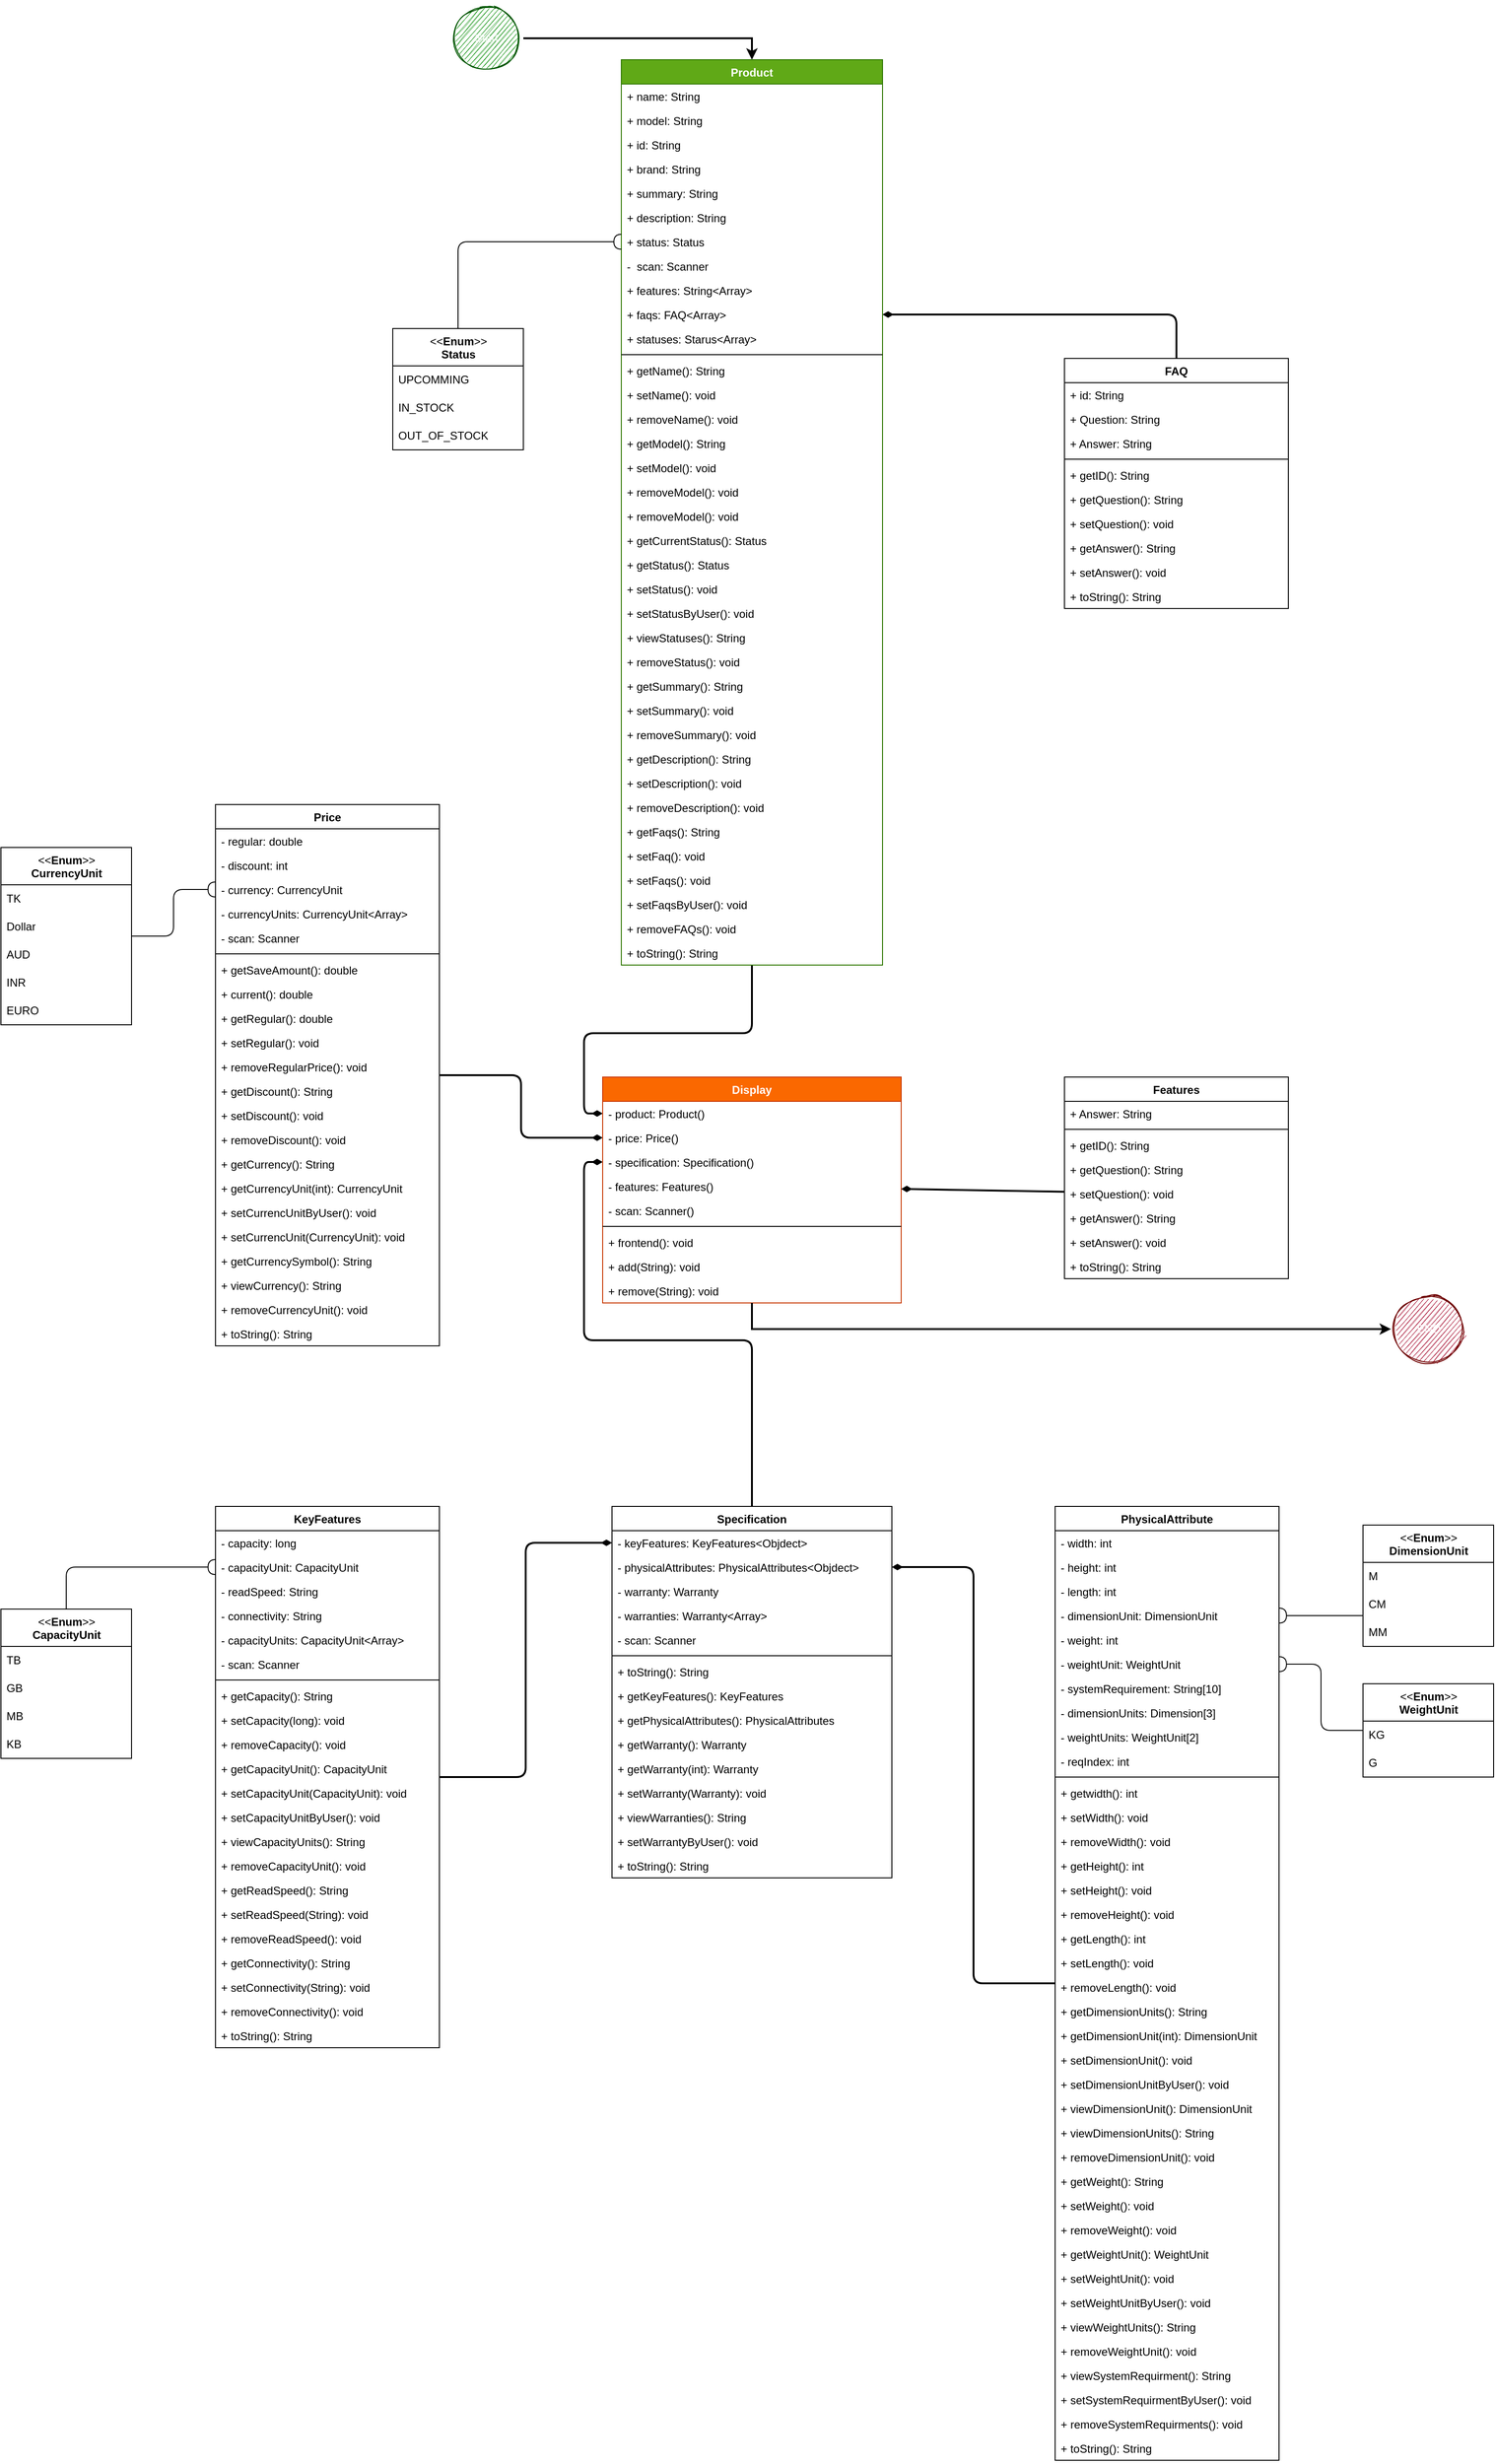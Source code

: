 <mxfile version="13.9.9" type="device"><diagram id="C5RBs43oDa-KdzZeNtuy" name="Page-1"><mxGraphModel dx="1679" dy="1209" grid="1" gridSize="10" guides="1" tooltips="1" connect="1" arrows="1" fold="1" page="1" pageScale="1" pageWidth="1169" pageHeight="827" math="0" shadow="0"><root><mxCell id="WIyWlLk6GJQsqaUBKTNV-0"/><mxCell id="WIyWlLk6GJQsqaUBKTNV-1" parent="WIyWlLk6GJQsqaUBKTNV-0"/><mxCell id="ZA9Zv7dr1V78NA5zatqW-82" style="edgeStyle=orthogonalEdgeStyle;rounded=1;orthogonalLoop=1;jettySize=auto;html=1;endArrow=diamondThin;endFill=1;strokeWidth=2;" parent="WIyWlLk6GJQsqaUBKTNV-1" source="A1r5lrFFxCq6t9VXYKcp-12" target="ZA9Zv7dr1V78NA5zatqW-0" edge="1"><mxGeometry relative="1" as="geometry"/></mxCell><mxCell id="A1r5lrFFxCq6t9VXYKcp-12" value="Price" style="swimlane;fontStyle=1;align=center;verticalAlign=top;childLayout=stackLayout;horizontal=1;startSize=26;horizontalStack=0;resizeParent=1;resizeParentMax=0;resizeLast=0;collapsible=1;marginBottom=0;" parent="WIyWlLk6GJQsqaUBKTNV-1" vertex="1" treatAsSingle="0"><mxGeometry x="-400" y="368" width="240" height="580" as="geometry"><mxRectangle x="440" y="80" width="60" height="26" as="alternateBounds"/></mxGeometry></mxCell><mxCell id="A1r5lrFFxCq6t9VXYKcp-13" value="- regular: double" style="text;strokeColor=none;fillColor=none;align=left;verticalAlign=top;spacingLeft=4;spacingRight=4;overflow=hidden;rotatable=0;points=[[0,0.5],[1,0.5]];portConstraint=eastwest;" parent="A1r5lrFFxCq6t9VXYKcp-12" vertex="1"><mxGeometry y="26" width="240" height="26" as="geometry"/></mxCell><mxCell id="A1r5lrFFxCq6t9VXYKcp-14" value="- discount: int" style="text;strokeColor=none;fillColor=none;align=left;verticalAlign=top;spacingLeft=4;spacingRight=4;overflow=hidden;rotatable=0;points=[[0,0.5],[1,0.5]];portConstraint=eastwest;" parent="A1r5lrFFxCq6t9VXYKcp-12" vertex="1"><mxGeometry y="52" width="240" height="26" as="geometry"/></mxCell><mxCell id="A1r5lrFFxCq6t9VXYKcp-15" value="- currency: CurrencyUnit" style="text;strokeColor=none;fillColor=none;align=left;verticalAlign=top;spacingLeft=4;spacingRight=4;overflow=hidden;rotatable=0;points=[[0,0.5],[1,0.5]];portConstraint=eastwest;" parent="A1r5lrFFxCq6t9VXYKcp-12" vertex="1"><mxGeometry y="78" width="240" height="26" as="geometry"/></mxCell><mxCell id="2ECc780fWMxkT_eqvwmN-15" value="- currencyUnits: CurrencyUnit&lt;Array&gt;" style="text;strokeColor=none;fillColor=none;align=left;verticalAlign=top;spacingLeft=4;spacingRight=4;overflow=hidden;rotatable=0;points=[[0,0.5],[1,0.5]];portConstraint=eastwest;" parent="A1r5lrFFxCq6t9VXYKcp-12" vertex="1"><mxGeometry y="104" width="240" height="26" as="geometry"/></mxCell><mxCell id="3VxBNGT2ptdv7nKQaC8H-19" value="- scan: Scanner" style="text;strokeColor=none;fillColor=none;align=left;verticalAlign=top;spacingLeft=4;spacingRight=4;overflow=hidden;rotatable=0;points=[[0,0.5],[1,0.5]];portConstraint=eastwest;" parent="A1r5lrFFxCq6t9VXYKcp-12" vertex="1"><mxGeometry y="130" width="240" height="26" as="geometry"/></mxCell><mxCell id="A1r5lrFFxCq6t9VXYKcp-20" value="" style="line;strokeWidth=1;fillColor=none;align=left;verticalAlign=middle;spacingTop=-1;spacingLeft=3;spacingRight=3;rotatable=0;labelPosition=right;points=[];portConstraint=eastwest;" parent="A1r5lrFFxCq6t9VXYKcp-12" vertex="1"><mxGeometry y="156" width="240" height="8" as="geometry"/></mxCell><mxCell id="A1r5lrFFxCq6t9VXYKcp-21" value="+ getSaveAmount(): double" style="text;strokeColor=none;fillColor=none;align=left;verticalAlign=top;spacingLeft=4;spacingRight=4;overflow=hidden;rotatable=0;points=[[0,0.5],[1,0.5]];portConstraint=eastwest;" parent="A1r5lrFFxCq6t9VXYKcp-12" vertex="1"><mxGeometry y="164" width="240" height="26" as="geometry"/></mxCell><mxCell id="A1r5lrFFxCq6t9VXYKcp-39" value="+ current(): double" style="text;strokeColor=none;fillColor=none;align=left;verticalAlign=top;spacingLeft=4;spacingRight=4;overflow=hidden;rotatable=0;points=[[0,0.5],[1,0.5]];portConstraint=eastwest;" parent="A1r5lrFFxCq6t9VXYKcp-12" vertex="1"><mxGeometry y="190" width="240" height="26" as="geometry"/></mxCell><mxCell id="A1r5lrFFxCq6t9VXYKcp-40" value="+ getRegular(): double" style="text;strokeColor=none;fillColor=none;align=left;verticalAlign=top;spacingLeft=4;spacingRight=4;overflow=hidden;rotatable=0;points=[[0,0.5],[1,0.5]];portConstraint=eastwest;" parent="A1r5lrFFxCq6t9VXYKcp-12" vertex="1"><mxGeometry y="216" width="240" height="26" as="geometry"/></mxCell><mxCell id="A1r5lrFFxCq6t9VXYKcp-45" value="+ setRegular(): void" style="text;strokeColor=none;fillColor=none;align=left;verticalAlign=top;spacingLeft=4;spacingRight=4;overflow=hidden;rotatable=0;points=[[0,0.5],[1,0.5]];portConstraint=eastwest;" parent="A1r5lrFFxCq6t9VXYKcp-12" vertex="1"><mxGeometry y="242" width="240" height="26" as="geometry"/></mxCell><mxCell id="ZA9Zv7dr1V78NA5zatqW-40" value="+ removeRegularPrice(): void" style="text;strokeColor=none;fillColor=none;align=left;verticalAlign=top;spacingLeft=4;spacingRight=4;overflow=hidden;rotatable=0;points=[[0,0.5],[1,0.5]];portConstraint=eastwest;" parent="A1r5lrFFxCq6t9VXYKcp-12" vertex="1"><mxGeometry y="268" width="240" height="26" as="geometry"/></mxCell><mxCell id="A1r5lrFFxCq6t9VXYKcp-47" value="+ getDiscount(): String" style="text;strokeColor=none;fillColor=none;align=left;verticalAlign=top;spacingLeft=4;spacingRight=4;overflow=hidden;rotatable=0;points=[[0,0.5],[1,0.5]];portConstraint=eastwest;" parent="A1r5lrFFxCq6t9VXYKcp-12" vertex="1"><mxGeometry y="294" width="240" height="26" as="geometry"/></mxCell><mxCell id="A1r5lrFFxCq6t9VXYKcp-48" value="+ setDiscount(): void" style="text;strokeColor=none;fillColor=none;align=left;verticalAlign=top;spacingLeft=4;spacingRight=4;overflow=hidden;rotatable=0;points=[[0,0.5],[1,0.5]];portConstraint=eastwest;" parent="A1r5lrFFxCq6t9VXYKcp-12" vertex="1"><mxGeometry y="320" width="240" height="26" as="geometry"/></mxCell><mxCell id="ZA9Zv7dr1V78NA5zatqW-41" value="+ removeDiscount(): void" style="text;strokeColor=none;fillColor=none;align=left;verticalAlign=top;spacingLeft=4;spacingRight=4;overflow=hidden;rotatable=0;points=[[0,0.5],[1,0.5]];portConstraint=eastwest;" parent="A1r5lrFFxCq6t9VXYKcp-12" vertex="1"><mxGeometry y="346" width="240" height="26" as="geometry"/></mxCell><mxCell id="A1r5lrFFxCq6t9VXYKcp-41" value="+ getCurrency(): String" style="text;strokeColor=none;fillColor=none;align=left;verticalAlign=top;spacingLeft=4;spacingRight=4;overflow=hidden;rotatable=0;points=[[0,0.5],[1,0.5]];portConstraint=eastwest;" parent="A1r5lrFFxCq6t9VXYKcp-12" vertex="1"><mxGeometry y="372" width="240" height="26" as="geometry"/></mxCell><mxCell id="WSINxkTZKARw4qy_4U_--45" value="+ getCurrencyUnit(int): CurrencyUnit" style="text;strokeColor=none;fillColor=none;align=left;verticalAlign=top;spacingLeft=4;spacingRight=4;overflow=hidden;rotatable=0;points=[[0,0.5],[1,0.5]];portConstraint=eastwest;" parent="A1r5lrFFxCq6t9VXYKcp-12" vertex="1"><mxGeometry y="398" width="240" height="26" as="geometry"/></mxCell><mxCell id="3VxBNGT2ptdv7nKQaC8H-18" value="+ setCurrencUnitByUser(): void" style="text;strokeColor=none;fillColor=none;align=left;verticalAlign=top;spacingLeft=4;spacingRight=4;overflow=hidden;rotatable=0;points=[[0,0.5],[1,0.5]];portConstraint=eastwest;" parent="A1r5lrFFxCq6t9VXYKcp-12" vertex="1"><mxGeometry y="424" width="240" height="26" as="geometry"/></mxCell><mxCell id="WSINxkTZKARw4qy_4U_--48" value="+ setCurrencUnit(CurrencyUnit): void" style="text;strokeColor=none;fillColor=none;align=left;verticalAlign=top;spacingLeft=4;spacingRight=4;overflow=hidden;rotatable=0;points=[[0,0.5],[1,0.5]];portConstraint=eastwest;" parent="A1r5lrFFxCq6t9VXYKcp-12" vertex="1"><mxGeometry y="450" width="240" height="26" as="geometry"/></mxCell><mxCell id="A1r5lrFFxCq6t9VXYKcp-42" value="+ getCurrencySymbol(): String" style="text;strokeColor=none;fillColor=none;align=left;verticalAlign=top;spacingLeft=4;spacingRight=4;overflow=hidden;rotatable=0;points=[[0,0.5],[1,0.5]];portConstraint=eastwest;" parent="A1r5lrFFxCq6t9VXYKcp-12" vertex="1"><mxGeometry y="476" width="240" height="26" as="geometry"/></mxCell><mxCell id="WSINxkTZKARw4qy_4U_--47" value="+ viewCurrency(): String" style="text;strokeColor=none;fillColor=none;align=left;verticalAlign=top;spacingLeft=4;spacingRight=4;overflow=hidden;rotatable=0;points=[[0,0.5],[1,0.5]];portConstraint=eastwest;" parent="A1r5lrFFxCq6t9VXYKcp-12" vertex="1"><mxGeometry y="502" width="240" height="26" as="geometry"/></mxCell><mxCell id="ZA9Zv7dr1V78NA5zatqW-42" value="+ removeCurrencyUnit(): void" style="text;strokeColor=none;fillColor=none;align=left;verticalAlign=top;spacingLeft=4;spacingRight=4;overflow=hidden;rotatable=0;points=[[0,0.5],[1,0.5]];portConstraint=eastwest;" parent="A1r5lrFFxCq6t9VXYKcp-12" vertex="1"><mxGeometry y="528" width="240" height="26" as="geometry"/></mxCell><mxCell id="A1r5lrFFxCq6t9VXYKcp-49" value="+ toString(): String" style="text;strokeColor=none;fillColor=none;align=left;verticalAlign=top;spacingLeft=4;spacingRight=4;overflow=hidden;rotatable=0;points=[[0,0.5],[1,0.5]];portConstraint=eastwest;" parent="A1r5lrFFxCq6t9VXYKcp-12" vertex="1"><mxGeometry y="554" width="240" height="26" as="geometry"/></mxCell><mxCell id="ZA9Zv7dr1V78NA5zatqW-8" style="edgeStyle=orthogonalEdgeStyle;rounded=1;orthogonalLoop=1;jettySize=auto;html=1;entryX=0;entryY=0.5;entryDx=0;entryDy=0;endArrow=halfCircle;endFill=0;strokeWidth=1;" parent="WIyWlLk6GJQsqaUBKTNV-1" source="A1r5lrFFxCq6t9VXYKcp-29" target="A1r5lrFFxCq6t9VXYKcp-15" edge="1"><mxGeometry relative="1" as="geometry"/></mxCell><mxCell id="A1r5lrFFxCq6t9VXYKcp-29" value="&amp;lt;&amp;lt;&lt;b&gt;Enum&lt;/b&gt;&amp;gt;&amp;gt;&lt;br&gt;&lt;b&gt;CurrencyUnit&lt;/b&gt;" style="swimlane;fontStyle=0;align=center;verticalAlign=top;childLayout=stackLayout;horizontal=1;startSize=40;horizontalStack=0;resizeParent=1;resizeParentMax=0;resizeLast=0;collapsible=0;marginBottom=0;html=1;" parent="WIyWlLk6GJQsqaUBKTNV-1" vertex="1" treatAsSingle="0"><mxGeometry x="-630" y="414" width="140" height="190" as="geometry"/></mxCell><mxCell id="A1r5lrFFxCq6t9VXYKcp-30" value="TK" style="text;html=1;strokeColor=none;fillColor=none;align=left;verticalAlign=middle;spacingLeft=4;spacingRight=4;overflow=hidden;rotatable=0;points=[[0,0.5],[1,0.5]];portConstraint=eastwest;" parent="A1r5lrFFxCq6t9VXYKcp-29" vertex="1"><mxGeometry y="40" width="140" height="30" as="geometry"/></mxCell><mxCell id="A1r5lrFFxCq6t9VXYKcp-35" value="Dollar" style="text;html=1;strokeColor=none;fillColor=none;align=left;verticalAlign=middle;spacingLeft=4;spacingRight=4;overflow=hidden;rotatable=0;points=[[0,0.5],[1,0.5]];portConstraint=eastwest;" parent="A1r5lrFFxCq6t9VXYKcp-29" vertex="1"><mxGeometry y="70" width="140" height="30" as="geometry"/></mxCell><mxCell id="A1r5lrFFxCq6t9VXYKcp-36" value="AUD" style="text;html=1;strokeColor=none;fillColor=none;align=left;verticalAlign=middle;spacingLeft=4;spacingRight=4;overflow=hidden;rotatable=0;points=[[0,0.5],[1,0.5]];portConstraint=eastwest;" parent="A1r5lrFFxCq6t9VXYKcp-29" vertex="1"><mxGeometry y="100" width="140" height="30" as="geometry"/></mxCell><mxCell id="A1r5lrFFxCq6t9VXYKcp-37" value="INR" style="text;html=1;strokeColor=none;fillColor=none;align=left;verticalAlign=middle;spacingLeft=4;spacingRight=4;overflow=hidden;rotatable=0;points=[[0,0.5],[1,0.5]];portConstraint=eastwest;" parent="A1r5lrFFxCq6t9VXYKcp-29" vertex="1"><mxGeometry y="130" width="140" height="30" as="geometry"/></mxCell><mxCell id="A1r5lrFFxCq6t9VXYKcp-38" value="EURO" style="text;html=1;strokeColor=none;fillColor=none;align=left;verticalAlign=middle;spacingLeft=4;spacingRight=4;overflow=hidden;rotatable=0;points=[[0,0.5],[1,0.5]];portConstraint=eastwest;" parent="A1r5lrFFxCq6t9VXYKcp-29" vertex="1"><mxGeometry y="160" width="140" height="30" as="geometry"/></mxCell><mxCell id="ZA9Zv7dr1V78NA5zatqW-80" style="edgeStyle=orthogonalEdgeStyle;rounded=1;orthogonalLoop=1;jettySize=auto;html=1;entryX=0;entryY=0.5;entryDx=0;entryDy=0;endArrow=diamondThin;endFill=1;strokeWidth=2;" parent="WIyWlLk6GJQsqaUBKTNV-1" source="A1r5lrFFxCq6t9VXYKcp-54" target="ZA9Zv7dr1V78NA5zatqW-1" edge="1"><mxGeometry relative="1" as="geometry"/></mxCell><mxCell id="A1r5lrFFxCq6t9VXYKcp-54" value="Specification" style="swimlane;fontStyle=1;align=center;verticalAlign=top;childLayout=stackLayout;horizontal=1;startSize=26;horizontalStack=0;resizeParent=1;resizeParentMax=0;resizeLast=0;collapsible=1;marginBottom=0;" parent="WIyWlLk6GJQsqaUBKTNV-1" vertex="1" treatAsSingle="0"><mxGeometry x="25" y="1120" width="300" height="398" as="geometry"><mxRectangle x="440" y="80" width="60" height="26" as="alternateBounds"/></mxGeometry></mxCell><mxCell id="A1r5lrFFxCq6t9VXYKcp-55" value="- keyFeatures: KeyFeatures&lt;Objdect&gt;" style="text;strokeColor=none;fillColor=none;align=left;verticalAlign=top;spacingLeft=4;spacingRight=4;overflow=hidden;rotatable=0;points=[[0,0.5],[1,0.5]];portConstraint=eastwest;" parent="A1r5lrFFxCq6t9VXYKcp-54" vertex="1"><mxGeometry y="26" width="300" height="26" as="geometry"/></mxCell><mxCell id="ZA9Zv7dr1V78NA5zatqW-62" value="- physicalAttributes: PhysicalAttributes&lt;Objdect&gt;" style="text;strokeColor=none;fillColor=none;align=left;verticalAlign=top;spacingLeft=4;spacingRight=4;overflow=hidden;rotatable=0;points=[[0,0.5],[1,0.5]];portConstraint=eastwest;" parent="A1r5lrFFxCq6t9VXYKcp-54" vertex="1"><mxGeometry y="52" width="300" height="26" as="geometry"/></mxCell><mxCell id="ZA9Zv7dr1V78NA5zatqW-63" value="- warranty: Warranty" style="text;strokeColor=none;fillColor=none;align=left;verticalAlign=top;spacingLeft=4;spacingRight=4;overflow=hidden;rotatable=0;points=[[0,0.5],[1,0.5]];portConstraint=eastwest;" parent="A1r5lrFFxCq6t9VXYKcp-54" vertex="1"><mxGeometry y="78" width="300" height="26" as="geometry"/></mxCell><mxCell id="ZA9Zv7dr1V78NA5zatqW-64" value="- warranties: Warranty&lt;Array&gt;" style="text;strokeColor=none;fillColor=none;align=left;verticalAlign=top;spacingLeft=4;spacingRight=4;overflow=hidden;rotatable=0;points=[[0,0.5],[1,0.5]];portConstraint=eastwest;" parent="A1r5lrFFxCq6t9VXYKcp-54" vertex="1"><mxGeometry y="104" width="300" height="26" as="geometry"/></mxCell><mxCell id="ZA9Zv7dr1V78NA5zatqW-65" value="- scan: Scanner" style="text;strokeColor=none;fillColor=none;align=left;verticalAlign=top;spacingLeft=4;spacingRight=4;overflow=hidden;rotatable=0;points=[[0,0.5],[1,0.5]];portConstraint=eastwest;" parent="A1r5lrFFxCq6t9VXYKcp-54" vertex="1"><mxGeometry y="130" width="300" height="26" as="geometry"/></mxCell><mxCell id="A1r5lrFFxCq6t9VXYKcp-58" value="" style="line;strokeWidth=1;fillColor=none;align=left;verticalAlign=middle;spacingTop=-1;spacingLeft=3;spacingRight=3;rotatable=0;labelPosition=right;points=[];portConstraint=eastwest;" parent="A1r5lrFFxCq6t9VXYKcp-54" vertex="1"><mxGeometry y="156" width="300" height="8" as="geometry"/></mxCell><mxCell id="A1r5lrFFxCq6t9VXYKcp-68" value="+ toString(): String" style="text;strokeColor=none;fillColor=none;align=left;verticalAlign=top;spacingLeft=4;spacingRight=4;overflow=hidden;rotatable=0;points=[[0,0.5],[1,0.5]];portConstraint=eastwest;" parent="A1r5lrFFxCq6t9VXYKcp-54" vertex="1"><mxGeometry y="164" width="300" height="26" as="geometry"/></mxCell><mxCell id="ZA9Zv7dr1V78NA5zatqW-67" value="+ getKeyFeatures(): KeyFeatures" style="text;strokeColor=none;fillColor=none;align=left;verticalAlign=top;spacingLeft=4;spacingRight=4;overflow=hidden;rotatable=0;points=[[0,0.5],[1,0.5]];portConstraint=eastwest;" parent="A1r5lrFFxCq6t9VXYKcp-54" vertex="1"><mxGeometry y="190" width="300" height="26" as="geometry"/></mxCell><mxCell id="ZA9Zv7dr1V78NA5zatqW-69" value="+ getPhysicalAttributes(): PhysicalAttributes" style="text;strokeColor=none;fillColor=none;align=left;verticalAlign=top;spacingLeft=4;spacingRight=4;overflow=hidden;rotatable=0;points=[[0,0.5],[1,0.5]];portConstraint=eastwest;" parent="A1r5lrFFxCq6t9VXYKcp-54" vertex="1"><mxGeometry y="216" width="300" height="26" as="geometry"/></mxCell><mxCell id="ZA9Zv7dr1V78NA5zatqW-68" value="+ getWarranty(): Warranty" style="text;strokeColor=none;fillColor=none;align=left;verticalAlign=top;spacingLeft=4;spacingRight=4;overflow=hidden;rotatable=0;points=[[0,0.5],[1,0.5]];portConstraint=eastwest;" parent="A1r5lrFFxCq6t9VXYKcp-54" vertex="1"><mxGeometry y="242" width="300" height="26" as="geometry"/></mxCell><mxCell id="ZA9Zv7dr1V78NA5zatqW-70" value="+ getWarranty(int): Warranty" style="text;strokeColor=none;fillColor=none;align=left;verticalAlign=top;spacingLeft=4;spacingRight=4;overflow=hidden;rotatable=0;points=[[0,0.5],[1,0.5]];portConstraint=eastwest;" parent="A1r5lrFFxCq6t9VXYKcp-54" vertex="1"><mxGeometry y="268" width="300" height="26" as="geometry"/></mxCell><mxCell id="ZA9Zv7dr1V78NA5zatqW-71" value="+ setWarranty(Warranty): void" style="text;strokeColor=none;fillColor=none;align=left;verticalAlign=top;spacingLeft=4;spacingRight=4;overflow=hidden;rotatable=0;points=[[0,0.5],[1,0.5]];portConstraint=eastwest;" parent="A1r5lrFFxCq6t9VXYKcp-54" vertex="1"><mxGeometry y="294" width="300" height="26" as="geometry"/></mxCell><mxCell id="ZA9Zv7dr1V78NA5zatqW-72" value="+ viewWarranties(): String" style="text;strokeColor=none;fillColor=none;align=left;verticalAlign=top;spacingLeft=4;spacingRight=4;overflow=hidden;rotatable=0;points=[[0,0.5],[1,0.5]];portConstraint=eastwest;" parent="A1r5lrFFxCq6t9VXYKcp-54" vertex="1"><mxGeometry y="320" width="300" height="26" as="geometry"/></mxCell><mxCell id="ZA9Zv7dr1V78NA5zatqW-73" value="+ setWarrantyByUser(): void" style="text;strokeColor=none;fillColor=none;align=left;verticalAlign=top;spacingLeft=4;spacingRight=4;overflow=hidden;rotatable=0;points=[[0,0.5],[1,0.5]];portConstraint=eastwest;" parent="A1r5lrFFxCq6t9VXYKcp-54" vertex="1"><mxGeometry y="346" width="300" height="26" as="geometry"/></mxCell><mxCell id="ZA9Zv7dr1V78NA5zatqW-75" value="+ toString(): String" style="text;strokeColor=none;fillColor=none;align=left;verticalAlign=top;spacingLeft=4;spacingRight=4;overflow=hidden;rotatable=0;points=[[0,0.5],[1,0.5]];portConstraint=eastwest;" parent="A1r5lrFFxCq6t9VXYKcp-54" vertex="1"><mxGeometry y="372" width="300" height="26" as="geometry"/></mxCell><mxCell id="ZA9Zv7dr1V78NA5zatqW-78" style="edgeStyle=orthogonalEdgeStyle;rounded=1;orthogonalLoop=1;jettySize=auto;html=1;entryX=0;entryY=0.5;entryDx=0;entryDy=0;endArrow=diamondThin;endFill=1;strokeWidth=2;" parent="WIyWlLk6GJQsqaUBKTNV-1" source="A1r5lrFFxCq6t9VXYKcp-75" target="A1r5lrFFxCq6t9VXYKcp-55" edge="1"><mxGeometry relative="1" as="geometry"/></mxCell><mxCell id="A1r5lrFFxCq6t9VXYKcp-75" value="KeyFeatures" style="swimlane;fontStyle=1;align=center;verticalAlign=top;childLayout=stackLayout;horizontal=1;startSize=26;horizontalStack=0;resizeParent=1;resizeParentMax=0;resizeLast=0;collapsible=1;marginBottom=0;" parent="WIyWlLk6GJQsqaUBKTNV-1" vertex="1" treatAsSingle="0"><mxGeometry x="-400" y="1120" width="240" height="580" as="geometry"><mxRectangle x="440" y="80" width="60" height="26" as="alternateBounds"/></mxGeometry></mxCell><mxCell id="A1r5lrFFxCq6t9VXYKcp-87" value="- capacity: long" style="text;strokeColor=none;fillColor=none;align=left;verticalAlign=top;spacingLeft=4;spacingRight=4;overflow=hidden;rotatable=0;points=[[0,0.5],[1,0.5]];portConstraint=eastwest;" parent="A1r5lrFFxCq6t9VXYKcp-75" vertex="1"><mxGeometry y="26" width="240" height="26" as="geometry"/></mxCell><mxCell id="A1r5lrFFxCq6t9VXYKcp-76" value="- capacityUnit: CapacityUnit" style="text;strokeColor=none;fillColor=none;align=left;verticalAlign=top;spacingLeft=4;spacingRight=4;overflow=hidden;rotatable=0;points=[[0,0.5],[1,0.5]];portConstraint=eastwest;" parent="A1r5lrFFxCq6t9VXYKcp-75" vertex="1"><mxGeometry y="52" width="240" height="26" as="geometry"/></mxCell><mxCell id="A1r5lrFFxCq6t9VXYKcp-88" value="- readSpeed: String" style="text;strokeColor=none;fillColor=none;align=left;verticalAlign=top;spacingLeft=4;spacingRight=4;overflow=hidden;rotatable=0;points=[[0,0.5],[1,0.5]];portConstraint=eastwest;" parent="A1r5lrFFxCq6t9VXYKcp-75" vertex="1"><mxGeometry y="78" width="240" height="26" as="geometry"/></mxCell><mxCell id="2ECc780fWMxkT_eqvwmN-16" value="- connectivity: String" style="text;strokeColor=none;fillColor=none;align=left;verticalAlign=top;spacingLeft=4;spacingRight=4;overflow=hidden;rotatable=0;points=[[0,0.5],[1,0.5]];portConstraint=eastwest;" parent="A1r5lrFFxCq6t9VXYKcp-75" vertex="1"><mxGeometry y="104" width="240" height="26" as="geometry"/></mxCell><mxCell id="A1r5lrFFxCq6t9VXYKcp-89" value="- capacityUnits: CapacityUnit&lt;Array&gt;" style="text;strokeColor=none;fillColor=none;align=left;verticalAlign=top;spacingLeft=4;spacingRight=4;overflow=hidden;rotatable=0;points=[[0,0.5],[1,0.5]];portConstraint=eastwest;" parent="A1r5lrFFxCq6t9VXYKcp-75" vertex="1"><mxGeometry y="130" width="240" height="26" as="geometry"/></mxCell><mxCell id="3VxBNGT2ptdv7nKQaC8H-16" value="- scan: Scanner" style="text;strokeColor=none;fillColor=none;align=left;verticalAlign=top;spacingLeft=4;spacingRight=4;overflow=hidden;rotatable=0;points=[[0,0.5],[1,0.5]];portConstraint=eastwest;" parent="A1r5lrFFxCq6t9VXYKcp-75" vertex="1"><mxGeometry y="156" width="240" height="26" as="geometry"/></mxCell><mxCell id="A1r5lrFFxCq6t9VXYKcp-77" value="" style="line;strokeWidth=1;fillColor=none;align=left;verticalAlign=middle;spacingTop=-1;spacingLeft=3;spacingRight=3;rotatable=0;labelPosition=right;points=[];portConstraint=eastwest;" parent="A1r5lrFFxCq6t9VXYKcp-75" vertex="1"><mxGeometry y="182" width="240" height="8" as="geometry"/></mxCell><mxCell id="A1r5lrFFxCq6t9VXYKcp-78" value="+ getCapacity(): String" style="text;strokeColor=none;fillColor=none;align=left;verticalAlign=top;spacingLeft=4;spacingRight=4;overflow=hidden;rotatable=0;points=[[0,0.5],[1,0.5]];portConstraint=eastwest;" parent="A1r5lrFFxCq6t9VXYKcp-75" vertex="1"><mxGeometry y="190" width="240" height="26" as="geometry"/></mxCell><mxCell id="WSINxkTZKARw4qy_4U_--35" value="+ setCapacity(long): void" style="text;strokeColor=none;fillColor=none;align=left;verticalAlign=top;spacingLeft=4;spacingRight=4;overflow=hidden;rotatable=0;points=[[0,0.5],[1,0.5]];portConstraint=eastwest;" parent="A1r5lrFFxCq6t9VXYKcp-75" vertex="1"><mxGeometry y="216" width="240" height="26" as="geometry"/></mxCell><mxCell id="ZA9Zv7dr1V78NA5zatqW-43" value="+ removeCapacity(): void" style="text;strokeColor=none;fillColor=none;align=left;verticalAlign=top;spacingLeft=4;spacingRight=4;overflow=hidden;rotatable=0;points=[[0,0.5],[1,0.5]];portConstraint=eastwest;" parent="A1r5lrFFxCq6t9VXYKcp-75" vertex="1"><mxGeometry y="242" width="240" height="26" as="geometry"/></mxCell><mxCell id="A1r5lrFFxCq6t9VXYKcp-92" value="+ getCapacityUnit(): CapacityUnit" style="text;strokeColor=none;fillColor=none;align=left;verticalAlign=top;spacingLeft=4;spacingRight=4;overflow=hidden;rotatable=0;points=[[0,0.5],[1,0.5]];portConstraint=eastwest;" parent="A1r5lrFFxCq6t9VXYKcp-75" vertex="1"><mxGeometry y="268" width="240" height="26" as="geometry"/></mxCell><mxCell id="WSINxkTZKARw4qy_4U_--36" value="+ setCapacityUnit(CapacityUnit): void" style="text;strokeColor=none;fillColor=none;align=left;verticalAlign=top;spacingLeft=4;spacingRight=4;overflow=hidden;rotatable=0;points=[[0,0.5],[1,0.5]];portConstraint=eastwest;" parent="A1r5lrFFxCq6t9VXYKcp-75" vertex="1"><mxGeometry y="294" width="240" height="26" as="geometry"/></mxCell><mxCell id="3VxBNGT2ptdv7nKQaC8H-15" value="+ setCapacityUnitByUser(): void" style="text;strokeColor=none;fillColor=none;align=left;verticalAlign=top;spacingLeft=4;spacingRight=4;overflow=hidden;rotatable=0;points=[[0,0.5],[1,0.5]];portConstraint=eastwest;" parent="A1r5lrFFxCq6t9VXYKcp-75" vertex="1"><mxGeometry y="320" width="240" height="26" as="geometry"/></mxCell><mxCell id="WSINxkTZKARw4qy_4U_--39" value="+ viewCapacityUnits(): String" style="text;strokeColor=none;fillColor=none;align=left;verticalAlign=top;spacingLeft=4;spacingRight=4;overflow=hidden;rotatable=0;points=[[0,0.5],[1,0.5]];portConstraint=eastwest;" parent="A1r5lrFFxCq6t9VXYKcp-75" vertex="1"><mxGeometry y="346" width="240" height="26" as="geometry"/></mxCell><mxCell id="ZA9Zv7dr1V78NA5zatqW-44" value="+ removeCapacityUnit(): void" style="text;strokeColor=none;fillColor=none;align=left;verticalAlign=top;spacingLeft=4;spacingRight=4;overflow=hidden;rotatable=0;points=[[0,0.5],[1,0.5]];portConstraint=eastwest;" parent="A1r5lrFFxCq6t9VXYKcp-75" vertex="1"><mxGeometry y="372" width="240" height="26" as="geometry"/></mxCell><mxCell id="A1r5lrFFxCq6t9VXYKcp-91" value="+ getReadSpeed(): String" style="text;strokeColor=none;fillColor=none;align=left;verticalAlign=top;spacingLeft=4;spacingRight=4;overflow=hidden;rotatable=0;points=[[0,0.5],[1,0.5]];portConstraint=eastwest;" parent="A1r5lrFFxCq6t9VXYKcp-75" vertex="1"><mxGeometry y="398" width="240" height="26" as="geometry"/></mxCell><mxCell id="WSINxkTZKARw4qy_4U_--37" value="+ setReadSpeed(String): void" style="text;strokeColor=none;fillColor=none;align=left;verticalAlign=top;spacingLeft=4;spacingRight=4;overflow=hidden;rotatable=0;points=[[0,0.5],[1,0.5]];portConstraint=eastwest;" parent="A1r5lrFFxCq6t9VXYKcp-75" vertex="1"><mxGeometry y="424" width="240" height="26" as="geometry"/></mxCell><mxCell id="ZA9Zv7dr1V78NA5zatqW-45" value="+ removeReadSpeed(): void" style="text;strokeColor=none;fillColor=none;align=left;verticalAlign=top;spacingLeft=4;spacingRight=4;overflow=hidden;rotatable=0;points=[[0,0.5],[1,0.5]];portConstraint=eastwest;" parent="A1r5lrFFxCq6t9VXYKcp-75" vertex="1"><mxGeometry y="450" width="240" height="26" as="geometry"/></mxCell><mxCell id="A1r5lrFFxCq6t9VXYKcp-93" value="+ getConnectivity(): String" style="text;strokeColor=none;fillColor=none;align=left;verticalAlign=top;spacingLeft=4;spacingRight=4;overflow=hidden;rotatable=0;points=[[0,0.5],[1,0.5]];portConstraint=eastwest;" parent="A1r5lrFFxCq6t9VXYKcp-75" vertex="1"><mxGeometry y="476" width="240" height="26" as="geometry"/></mxCell><mxCell id="WSINxkTZKARw4qy_4U_--38" value="+ setConnectivity(String): void" style="text;strokeColor=none;fillColor=none;align=left;verticalAlign=top;spacingLeft=4;spacingRight=4;overflow=hidden;rotatable=0;points=[[0,0.5],[1,0.5]];portConstraint=eastwest;" parent="A1r5lrFFxCq6t9VXYKcp-75" vertex="1"><mxGeometry y="502" width="240" height="26" as="geometry"/></mxCell><mxCell id="ZA9Zv7dr1V78NA5zatqW-46" value="+ removeConnectivity(): void" style="text;strokeColor=none;fillColor=none;align=left;verticalAlign=top;spacingLeft=4;spacingRight=4;overflow=hidden;rotatable=0;points=[[0,0.5],[1,0.5]];portConstraint=eastwest;" parent="A1r5lrFFxCq6t9VXYKcp-75" vertex="1"><mxGeometry y="528" width="240" height="26" as="geometry"/></mxCell><mxCell id="A1r5lrFFxCq6t9VXYKcp-94" value="+ toString(): String" style="text;strokeColor=none;fillColor=none;align=left;verticalAlign=top;spacingLeft=4;spacingRight=4;overflow=hidden;rotatable=0;points=[[0,0.5],[1,0.5]];portConstraint=eastwest;" parent="A1r5lrFFxCq6t9VXYKcp-75" vertex="1"><mxGeometry y="554" width="240" height="26" as="geometry"/></mxCell><mxCell id="2ECc780fWMxkT_eqvwmN-14" style="edgeStyle=orthogonalEdgeStyle;rounded=1;orthogonalLoop=1;jettySize=auto;html=1;entryX=0;entryY=0.5;entryDx=0;entryDy=0;endArrow=halfCircle;endFill=0;" parent="WIyWlLk6GJQsqaUBKTNV-1" source="A1r5lrFFxCq6t9VXYKcp-79" target="A1r5lrFFxCq6t9VXYKcp-76" edge="1"><mxGeometry relative="1" as="geometry"/></mxCell><mxCell id="A1r5lrFFxCq6t9VXYKcp-79" value="&amp;lt;&amp;lt;&lt;b&gt;Enum&lt;/b&gt;&amp;gt;&amp;gt;&lt;br&gt;&lt;b&gt;CapacityUnit&lt;/b&gt;" style="swimlane;fontStyle=0;align=center;verticalAlign=top;childLayout=stackLayout;horizontal=1;startSize=40;horizontalStack=0;resizeParent=1;resizeParentMax=0;resizeLast=0;collapsible=0;marginBottom=0;html=1;" parent="WIyWlLk6GJQsqaUBKTNV-1" vertex="1" treatAsSingle="0"><mxGeometry x="-630" y="1230" width="140" height="160" as="geometry"/></mxCell><mxCell id="A1r5lrFFxCq6t9VXYKcp-80" value="TB" style="text;html=1;strokeColor=none;fillColor=none;align=left;verticalAlign=middle;spacingLeft=4;spacingRight=4;overflow=hidden;rotatable=0;points=[[0,0.5],[1,0.5]];portConstraint=eastwest;" parent="A1r5lrFFxCq6t9VXYKcp-79" vertex="1"><mxGeometry y="40" width="140" height="30" as="geometry"/></mxCell><mxCell id="A1r5lrFFxCq6t9VXYKcp-81" value="GB" style="text;html=1;strokeColor=none;fillColor=none;align=left;verticalAlign=middle;spacingLeft=4;spacingRight=4;overflow=hidden;rotatable=0;points=[[0,0.5],[1,0.5]];portConstraint=eastwest;" parent="A1r5lrFFxCq6t9VXYKcp-79" vertex="1"><mxGeometry y="70" width="140" height="30" as="geometry"/></mxCell><mxCell id="A1r5lrFFxCq6t9VXYKcp-82" value="MB" style="text;html=1;strokeColor=none;fillColor=none;align=left;verticalAlign=middle;spacingLeft=4;spacingRight=4;overflow=hidden;rotatable=0;points=[[0,0.5],[1,0.5]];portConstraint=eastwest;" parent="A1r5lrFFxCq6t9VXYKcp-79" vertex="1"><mxGeometry y="100" width="140" height="30" as="geometry"/></mxCell><mxCell id="A1r5lrFFxCq6t9VXYKcp-83" value="KB" style="text;html=1;strokeColor=none;fillColor=none;align=left;verticalAlign=middle;spacingLeft=4;spacingRight=4;overflow=hidden;rotatable=0;points=[[0,0.5],[1,0.5]];portConstraint=eastwest;" parent="A1r5lrFFxCq6t9VXYKcp-79" vertex="1"><mxGeometry y="130" width="140" height="30" as="geometry"/></mxCell><mxCell id="ZA9Zv7dr1V78NA5zatqW-79" style="edgeStyle=orthogonalEdgeStyle;rounded=1;orthogonalLoop=1;jettySize=auto;html=1;endArrow=diamondThin;endFill=1;strokeWidth=2;" parent="WIyWlLk6GJQsqaUBKTNV-1" source="A1r5lrFFxCq6t9VXYKcp-95" target="ZA9Zv7dr1V78NA5zatqW-62" edge="1"><mxGeometry relative="1" as="geometry"/></mxCell><mxCell id="A1r5lrFFxCq6t9VXYKcp-95" value="PhysicalAttribute" style="swimlane;fontStyle=1;align=center;verticalAlign=top;childLayout=stackLayout;horizontal=1;startSize=26;horizontalStack=0;resizeParent=1;resizeParentMax=0;resizeLast=0;collapsible=1;marginBottom=0;" parent="WIyWlLk6GJQsqaUBKTNV-1" vertex="1" treatAsSingle="0"><mxGeometry x="500" y="1120" width="240" height="1022" as="geometry"><mxRectangle x="440" y="850" width="60" height="26" as="alternateBounds"/></mxGeometry></mxCell><mxCell id="A1r5lrFFxCq6t9VXYKcp-96" value="- width: int" style="text;strokeColor=none;fillColor=none;align=left;verticalAlign=top;spacingLeft=4;spacingRight=4;overflow=hidden;rotatable=0;points=[[0,0.5],[1,0.5]];portConstraint=eastwest;" parent="A1r5lrFFxCq6t9VXYKcp-95" vertex="1"><mxGeometry y="26" width="240" height="26" as="geometry"/></mxCell><mxCell id="A1r5lrFFxCq6t9VXYKcp-97" value="- height: int" style="text;strokeColor=none;fillColor=none;align=left;verticalAlign=top;spacingLeft=4;spacingRight=4;overflow=hidden;rotatable=0;points=[[0,0.5],[1,0.5]];portConstraint=eastwest;" parent="A1r5lrFFxCq6t9VXYKcp-95" vertex="1"><mxGeometry y="52" width="240" height="26" as="geometry"/></mxCell><mxCell id="A1r5lrFFxCq6t9VXYKcp-106" value="- length: int" style="text;strokeColor=none;fillColor=none;align=left;verticalAlign=top;spacingLeft=4;spacingRight=4;overflow=hidden;rotatable=0;points=[[0,0.5],[1,0.5]];portConstraint=eastwest;" parent="A1r5lrFFxCq6t9VXYKcp-95" vertex="1"><mxGeometry y="78" width="240" height="26" as="geometry"/></mxCell><mxCell id="A1r5lrFFxCq6t9VXYKcp-98" value="- dimensionUnit: DimensionUnit" style="text;strokeColor=none;fillColor=none;align=left;verticalAlign=top;spacingLeft=4;spacingRight=4;overflow=hidden;rotatable=0;points=[[0,0.5],[1,0.5]];portConstraint=eastwest;" parent="A1r5lrFFxCq6t9VXYKcp-95" vertex="1"><mxGeometry y="104" width="240" height="26" as="geometry"/></mxCell><mxCell id="A1r5lrFFxCq6t9VXYKcp-99" value="- weight: int" style="text;strokeColor=none;fillColor=none;align=left;verticalAlign=top;spacingLeft=4;spacingRight=4;overflow=hidden;rotatable=0;points=[[0,0.5],[1,0.5]];portConstraint=eastwest;" parent="A1r5lrFFxCq6t9VXYKcp-95" vertex="1"><mxGeometry y="130" width="240" height="26" as="geometry"/></mxCell><mxCell id="A1r5lrFFxCq6t9VXYKcp-113" value="- weightUnit: WeightUnit" style="text;strokeColor=none;fillColor=none;align=left;verticalAlign=top;spacingLeft=4;spacingRight=4;overflow=hidden;rotatable=0;points=[[0,0.5],[1,0.5]];portConstraint=eastwest;" parent="A1r5lrFFxCq6t9VXYKcp-95" vertex="1"><mxGeometry y="156" width="240" height="26" as="geometry"/></mxCell><mxCell id="A1r5lrFFxCq6t9VXYKcp-137" value="- systemRequirement: String[10]" style="text;strokeColor=none;fillColor=none;align=left;verticalAlign=top;spacingLeft=4;spacingRight=4;overflow=hidden;rotatable=0;points=[[0,0.5],[1,0.5]];portConstraint=eastwest;" parent="A1r5lrFFxCq6t9VXYKcp-95" vertex="1"><mxGeometry y="182" width="240" height="26" as="geometry"/></mxCell><mxCell id="A1r5lrFFxCq6t9VXYKcp-138" value="- dimensionUnits: Dimension[3]" style="text;strokeColor=none;fillColor=none;align=left;verticalAlign=top;spacingLeft=4;spacingRight=4;overflow=hidden;rotatable=0;points=[[0,0.5],[1,0.5]];portConstraint=eastwest;" parent="A1r5lrFFxCq6t9VXYKcp-95" vertex="1"><mxGeometry y="208" width="240" height="26" as="geometry"/></mxCell><mxCell id="A1r5lrFFxCq6t9VXYKcp-139" value="- weightUnits: WeightUnit[2]" style="text;strokeColor=none;fillColor=none;align=left;verticalAlign=top;spacingLeft=4;spacingRight=4;overflow=hidden;rotatable=0;points=[[0,0.5],[1,0.5]];portConstraint=eastwest;" parent="A1r5lrFFxCq6t9VXYKcp-95" vertex="1"><mxGeometry y="234" width="240" height="26" as="geometry"/></mxCell><mxCell id="A1r5lrFFxCq6t9VXYKcp-151" value="- reqIndex: int" style="text;strokeColor=none;fillColor=none;align=left;verticalAlign=top;spacingLeft=4;spacingRight=4;overflow=hidden;rotatable=0;points=[[0,0.5],[1,0.5]];portConstraint=eastwest;" parent="A1r5lrFFxCq6t9VXYKcp-95" vertex="1"><mxGeometry y="260" width="240" height="26" as="geometry"/></mxCell><mxCell id="A1r5lrFFxCq6t9VXYKcp-100" value="" style="line;strokeWidth=1;fillColor=none;align=left;verticalAlign=middle;spacingTop=-1;spacingLeft=3;spacingRight=3;rotatable=0;labelPosition=right;points=[];portConstraint=eastwest;" parent="A1r5lrFFxCq6t9VXYKcp-95" vertex="1"><mxGeometry y="286" width="240" height="8" as="geometry"/></mxCell><mxCell id="A1r5lrFFxCq6t9VXYKcp-101" value="+ getwidth(): int" style="text;strokeColor=none;fillColor=none;align=left;verticalAlign=top;spacingLeft=4;spacingRight=4;overflow=hidden;rotatable=0;points=[[0,0.5],[1,0.5]];portConstraint=eastwest;" parent="A1r5lrFFxCq6t9VXYKcp-95" vertex="1"><mxGeometry y="294" width="240" height="26" as="geometry"/></mxCell><mxCell id="WSINxkTZKARw4qy_4U_--2" value="+ setWidth(): void&#10;" style="text;strokeColor=none;fillColor=none;align=left;verticalAlign=top;spacingLeft=4;spacingRight=4;overflow=hidden;rotatable=0;points=[[0,0.5],[1,0.5]];portConstraint=eastwest;" parent="A1r5lrFFxCq6t9VXYKcp-95" vertex="1"><mxGeometry y="320" width="240" height="26" as="geometry"/></mxCell><mxCell id="ZA9Zv7dr1V78NA5zatqW-47" value="+ removeWidth(): void&#10;" style="text;strokeColor=none;fillColor=none;align=left;verticalAlign=top;spacingLeft=4;spacingRight=4;overflow=hidden;rotatable=0;points=[[0,0.5],[1,0.5]];portConstraint=eastwest;" parent="A1r5lrFFxCq6t9VXYKcp-95" vertex="1"><mxGeometry y="346" width="240" height="26" as="geometry"/></mxCell><mxCell id="A1r5lrFFxCq6t9VXYKcp-102" value="+ getHeight(): int" style="text;strokeColor=none;fillColor=none;align=left;verticalAlign=top;spacingLeft=4;spacingRight=4;overflow=hidden;rotatable=0;points=[[0,0.5],[1,0.5]];portConstraint=eastwest;" parent="A1r5lrFFxCq6t9VXYKcp-95" vertex="1"><mxGeometry y="372" width="240" height="26" as="geometry"/></mxCell><mxCell id="WSINxkTZKARw4qy_4U_--29" value="+ setHeight(): void&#10;" style="text;strokeColor=none;fillColor=none;align=left;verticalAlign=top;spacingLeft=4;spacingRight=4;overflow=hidden;rotatable=0;points=[[0,0.5],[1,0.5]];portConstraint=eastwest;" parent="A1r5lrFFxCq6t9VXYKcp-95" vertex="1"><mxGeometry y="398" width="240" height="26" as="geometry"/></mxCell><mxCell id="ZA9Zv7dr1V78NA5zatqW-48" value="+ removeHeight(): void&#10;" style="text;strokeColor=none;fillColor=none;align=left;verticalAlign=top;spacingLeft=4;spacingRight=4;overflow=hidden;rotatable=0;points=[[0,0.5],[1,0.5]];portConstraint=eastwest;" parent="A1r5lrFFxCq6t9VXYKcp-95" vertex="1"><mxGeometry y="424" width="240" height="26" as="geometry"/></mxCell><mxCell id="A1r5lrFFxCq6t9VXYKcp-103" value="+ getLength(): int" style="text;strokeColor=none;fillColor=none;align=left;verticalAlign=top;spacingLeft=4;spacingRight=4;overflow=hidden;rotatable=0;points=[[0,0.5],[1,0.5]];portConstraint=eastwest;" parent="A1r5lrFFxCq6t9VXYKcp-95" vertex="1"><mxGeometry y="450" width="240" height="26" as="geometry"/></mxCell><mxCell id="WSINxkTZKARw4qy_4U_--30" value="+ setLength(): void&#10;" style="text;strokeColor=none;fillColor=none;align=left;verticalAlign=top;spacingLeft=4;spacingRight=4;overflow=hidden;rotatable=0;points=[[0,0.5],[1,0.5]];portConstraint=eastwest;" parent="A1r5lrFFxCq6t9VXYKcp-95" vertex="1"><mxGeometry y="476" width="240" height="26" as="geometry"/></mxCell><mxCell id="ZA9Zv7dr1V78NA5zatqW-49" value="+ removeLength(): void&#10;" style="text;strokeColor=none;fillColor=none;align=left;verticalAlign=top;spacingLeft=4;spacingRight=4;overflow=hidden;rotatable=0;points=[[0,0.5],[1,0.5]];portConstraint=eastwest;" parent="A1r5lrFFxCq6t9VXYKcp-95" vertex="1"><mxGeometry y="502" width="240" height="26" as="geometry"/></mxCell><mxCell id="A1r5lrFFxCq6t9VXYKcp-104" value="+ getDimensionUnits(): String" style="text;strokeColor=none;fillColor=none;align=left;verticalAlign=top;spacingLeft=4;spacingRight=4;overflow=hidden;rotatable=0;points=[[0,0.5],[1,0.5]];portConstraint=eastwest;" parent="A1r5lrFFxCq6t9VXYKcp-95" vertex="1"><mxGeometry y="528" width="240" height="26" as="geometry"/></mxCell><mxCell id="A1r5lrFFxCq6t9VXYKcp-166" value="+ getDimensionUnit(int): DimensionUnit" style="text;strokeColor=none;fillColor=none;align=left;verticalAlign=top;spacingLeft=4;spacingRight=4;overflow=hidden;rotatable=0;points=[[0,0.5],[1,0.5]];portConstraint=eastwest;" parent="A1r5lrFFxCq6t9VXYKcp-95" vertex="1"><mxGeometry y="554" width="240" height="26" as="geometry"/></mxCell><mxCell id="WSINxkTZKARw4qy_4U_--31" value="+ setDimensionUnit(): void&#10;" style="text;strokeColor=none;fillColor=none;align=left;verticalAlign=top;spacingLeft=4;spacingRight=4;overflow=hidden;rotatable=0;points=[[0,0.5],[1,0.5]];portConstraint=eastwest;" parent="A1r5lrFFxCq6t9VXYKcp-95" vertex="1"><mxGeometry y="580" width="240" height="26" as="geometry"/></mxCell><mxCell id="ZA9Zv7dr1V78NA5zatqW-50" value="+ setDimensionUnitByUser(): void&#10;" style="text;strokeColor=none;fillColor=none;align=left;verticalAlign=top;spacingLeft=4;spacingRight=4;overflow=hidden;rotatable=0;points=[[0,0.5],[1,0.5]];portConstraint=eastwest;" parent="A1r5lrFFxCq6t9VXYKcp-95" vertex="1"><mxGeometry y="606" width="240" height="26" as="geometry"/></mxCell><mxCell id="ZA9Zv7dr1V78NA5zatqW-51" value="+ viewDimensionUnit(): DimensionUnit&#10;" style="text;strokeColor=none;fillColor=none;align=left;verticalAlign=top;spacingLeft=4;spacingRight=4;overflow=hidden;rotatable=0;points=[[0,0.5],[1,0.5]];portConstraint=eastwest;" parent="A1r5lrFFxCq6t9VXYKcp-95" vertex="1"><mxGeometry y="632" width="240" height="26" as="geometry"/></mxCell><mxCell id="ZA9Zv7dr1V78NA5zatqW-52" value="+ viewDimensionUnits(): String" style="text;strokeColor=none;fillColor=none;align=left;verticalAlign=top;spacingLeft=4;spacingRight=4;overflow=hidden;rotatable=0;points=[[0,0.5],[1,0.5]];portConstraint=eastwest;" parent="A1r5lrFFxCq6t9VXYKcp-95" vertex="1"><mxGeometry y="658" width="240" height="26" as="geometry"/></mxCell><mxCell id="ZA9Zv7dr1V78NA5zatqW-53" value="+ removeDimensionUnit(): void" style="text;strokeColor=none;fillColor=none;align=left;verticalAlign=top;spacingLeft=4;spacingRight=4;overflow=hidden;rotatable=0;points=[[0,0.5],[1,0.5]];portConstraint=eastwest;" parent="A1r5lrFFxCq6t9VXYKcp-95" vertex="1"><mxGeometry y="684" width="240" height="26" as="geometry"/></mxCell><mxCell id="WSINxkTZKARw4qy_4U_--32" value="+ getWeight(): String" style="text;strokeColor=none;fillColor=none;align=left;verticalAlign=top;spacingLeft=4;spacingRight=4;overflow=hidden;rotatable=0;points=[[0,0.5],[1,0.5]];portConstraint=eastwest;" parent="A1r5lrFFxCq6t9VXYKcp-95" vertex="1"><mxGeometry y="710" width="240" height="26" as="geometry"/></mxCell><mxCell id="ZA9Zv7dr1V78NA5zatqW-54" value="+ setWeight(): void" style="text;strokeColor=none;fillColor=none;align=left;verticalAlign=top;spacingLeft=4;spacingRight=4;overflow=hidden;rotatable=0;points=[[0,0.5],[1,0.5]];portConstraint=eastwest;" parent="A1r5lrFFxCq6t9VXYKcp-95" vertex="1"><mxGeometry y="736" width="240" height="26" as="geometry"/></mxCell><mxCell id="ZA9Zv7dr1V78NA5zatqW-55" value="+ removeWeight(): void" style="text;strokeColor=none;fillColor=none;align=left;verticalAlign=top;spacingLeft=4;spacingRight=4;overflow=hidden;rotatable=0;points=[[0,0.5],[1,0.5]];portConstraint=eastwest;" parent="A1r5lrFFxCq6t9VXYKcp-95" vertex="1"><mxGeometry y="762" width="240" height="26" as="geometry"/></mxCell><mxCell id="A1r5lrFFxCq6t9VXYKcp-136" value="+ getWeightUnit(): WeightUnit" style="text;strokeColor=none;fillColor=none;align=left;verticalAlign=top;spacingLeft=4;spacingRight=4;overflow=hidden;rotatable=0;points=[[0,0.5],[1,0.5]];portConstraint=eastwest;" parent="A1r5lrFFxCq6t9VXYKcp-95" vertex="1"><mxGeometry y="788" width="240" height="26" as="geometry"/></mxCell><mxCell id="WSINxkTZKARw4qy_4U_--33" value="+ setWeightUnit(): void&#10;" style="text;strokeColor=none;fillColor=none;align=left;verticalAlign=top;spacingLeft=4;spacingRight=4;overflow=hidden;rotatable=0;points=[[0,0.5],[1,0.5]];portConstraint=eastwest;" parent="A1r5lrFFxCq6t9VXYKcp-95" vertex="1"><mxGeometry y="814" width="240" height="26" as="geometry"/></mxCell><mxCell id="ZA9Zv7dr1V78NA5zatqW-56" value="+ setWeightUnitByUser(): void&#10;" style="text;strokeColor=none;fillColor=none;align=left;verticalAlign=top;spacingLeft=4;spacingRight=4;overflow=hidden;rotatable=0;points=[[0,0.5],[1,0.5]];portConstraint=eastwest;" parent="A1r5lrFFxCq6t9VXYKcp-95" vertex="1"><mxGeometry y="840" width="240" height="26" as="geometry"/></mxCell><mxCell id="ZA9Zv7dr1V78NA5zatqW-57" value="+ viewWeightUnits(): String&#10;" style="text;strokeColor=none;fillColor=none;align=left;verticalAlign=top;spacingLeft=4;spacingRight=4;overflow=hidden;rotatable=0;points=[[0,0.5],[1,0.5]];portConstraint=eastwest;" parent="A1r5lrFFxCq6t9VXYKcp-95" vertex="1"><mxGeometry y="866" width="240" height="26" as="geometry"/></mxCell><mxCell id="ZA9Zv7dr1V78NA5zatqW-59" value="+ removeWeightUnit(): void&#10;" style="text;strokeColor=none;fillColor=none;align=left;verticalAlign=top;spacingLeft=4;spacingRight=4;overflow=hidden;rotatable=0;points=[[0,0.5],[1,0.5]];portConstraint=eastwest;" parent="A1r5lrFFxCq6t9VXYKcp-95" vertex="1"><mxGeometry y="892" width="240" height="26" as="geometry"/></mxCell><mxCell id="A1r5lrFFxCq6t9VXYKcp-154" value="+ viewSystemRequirment(): String" style="text;strokeColor=none;fillColor=none;align=left;verticalAlign=top;spacingLeft=4;spacingRight=4;overflow=hidden;rotatable=0;points=[[0,0.5],[1,0.5]];portConstraint=eastwest;" parent="A1r5lrFFxCq6t9VXYKcp-95" vertex="1"><mxGeometry y="918" width="240" height="26" as="geometry"/></mxCell><mxCell id="ZA9Zv7dr1V78NA5zatqW-60" value="+ setSystemRequirmentByUser(): void" style="text;strokeColor=none;fillColor=none;align=left;verticalAlign=top;spacingLeft=4;spacingRight=4;overflow=hidden;rotatable=0;points=[[0,0.5],[1,0.5]];portConstraint=eastwest;" parent="A1r5lrFFxCq6t9VXYKcp-95" vertex="1"><mxGeometry y="944" width="240" height="26" as="geometry"/></mxCell><mxCell id="ZA9Zv7dr1V78NA5zatqW-61" value="+ removeSystemRequirments(): void" style="text;strokeColor=none;fillColor=none;align=left;verticalAlign=top;spacingLeft=4;spacingRight=4;overflow=hidden;rotatable=0;points=[[0,0.5],[1,0.5]];portConstraint=eastwest;" parent="A1r5lrFFxCq6t9VXYKcp-95" vertex="1"><mxGeometry y="970" width="240" height="26" as="geometry"/></mxCell><mxCell id="A1r5lrFFxCq6t9VXYKcp-105" value="+ toString(): String" style="text;strokeColor=none;fillColor=none;align=left;verticalAlign=top;spacingLeft=4;spacingRight=4;overflow=hidden;rotatable=0;points=[[0,0.5],[1,0.5]];portConstraint=eastwest;" parent="A1r5lrFFxCq6t9VXYKcp-95" vertex="1"><mxGeometry y="996" width="240" height="26" as="geometry"/></mxCell><mxCell id="WSINxkTZKARw4qy_4U_--40" style="edgeStyle=elbowEdgeStyle;rounded=0;orthogonalLoop=1;jettySize=auto;html=1;entryX=1;entryY=0.5;entryDx=0;entryDy=0;endArrow=halfCircle;endFill=0;elbow=vertical;" parent="WIyWlLk6GJQsqaUBKTNV-1" source="A1r5lrFFxCq6t9VXYKcp-107" target="A1r5lrFFxCq6t9VXYKcp-98" edge="1"><mxGeometry relative="1" as="geometry"/></mxCell><mxCell id="A1r5lrFFxCq6t9VXYKcp-107" value="&amp;lt;&amp;lt;&lt;b&gt;Enum&lt;/b&gt;&amp;gt;&amp;gt;&lt;br&gt;&lt;b&gt;DimensionUnit&lt;/b&gt;" style="swimlane;fontStyle=0;align=center;verticalAlign=top;childLayout=stackLayout;horizontal=1;startSize=40;horizontalStack=0;resizeParent=1;resizeParentMax=0;resizeLast=0;collapsible=0;marginBottom=0;html=1;" parent="WIyWlLk6GJQsqaUBKTNV-1" vertex="1" treatAsSingle="0"><mxGeometry x="830" y="1140" width="140" height="130" as="geometry"/></mxCell><mxCell id="A1r5lrFFxCq6t9VXYKcp-109" value="M" style="text;html=1;strokeColor=none;fillColor=none;align=left;verticalAlign=middle;spacingLeft=4;spacingRight=4;overflow=hidden;rotatable=0;points=[[0,0.5],[1,0.5]];portConstraint=eastwest;" parent="A1r5lrFFxCq6t9VXYKcp-107" vertex="1"><mxGeometry y="40" width="140" height="30" as="geometry"/></mxCell><mxCell id="A1r5lrFFxCq6t9VXYKcp-108" value="CM" style="text;html=1;strokeColor=none;fillColor=none;align=left;verticalAlign=middle;spacingLeft=4;spacingRight=4;overflow=hidden;rotatable=0;points=[[0,0.5],[1,0.5]];portConstraint=eastwest;" parent="A1r5lrFFxCq6t9VXYKcp-107" vertex="1"><mxGeometry y="70" width="140" height="30" as="geometry"/></mxCell><mxCell id="A1r5lrFFxCq6t9VXYKcp-110" value="MM" style="text;html=1;strokeColor=none;fillColor=none;align=left;verticalAlign=middle;spacingLeft=4;spacingRight=4;overflow=hidden;rotatable=0;points=[[0,0.5],[1,0.5]];portConstraint=eastwest;" parent="A1r5lrFFxCq6t9VXYKcp-107" vertex="1"><mxGeometry y="100" width="140" height="30" as="geometry"/></mxCell><mxCell id="WSINxkTZKARw4qy_4U_--49" style="edgeStyle=elbowEdgeStyle;rounded=1;orthogonalLoop=1;jettySize=auto;html=1;entryX=1;entryY=0.5;entryDx=0;entryDy=0;endArrow=halfCircle;endFill=0;" parent="WIyWlLk6GJQsqaUBKTNV-1" source="A1r5lrFFxCq6t9VXYKcp-125" target="A1r5lrFFxCq6t9VXYKcp-113" edge="1"><mxGeometry relative="1" as="geometry"/></mxCell><mxCell id="A1r5lrFFxCq6t9VXYKcp-125" value="&amp;lt;&amp;lt;&lt;b&gt;Enum&lt;/b&gt;&amp;gt;&amp;gt;&lt;br&gt;&lt;b&gt;WeightUnit&lt;/b&gt;" style="swimlane;fontStyle=0;align=center;verticalAlign=top;childLayout=stackLayout;horizontal=1;startSize=40;horizontalStack=0;resizeParent=1;resizeParentMax=0;resizeLast=0;collapsible=0;marginBottom=0;html=1;" parent="WIyWlLk6GJQsqaUBKTNV-1" vertex="1" treatAsSingle="0"><mxGeometry x="830" y="1310" width="140" height="100" as="geometry"/></mxCell><mxCell id="A1r5lrFFxCq6t9VXYKcp-127" value="KG" style="text;html=1;strokeColor=none;fillColor=none;align=left;verticalAlign=middle;spacingLeft=4;spacingRight=4;overflow=hidden;rotatable=0;points=[[0,0.5],[1,0.5]];portConstraint=eastwest;" parent="A1r5lrFFxCq6t9VXYKcp-125" vertex="1"><mxGeometry y="40" width="140" height="30" as="geometry"/></mxCell><mxCell id="A1r5lrFFxCq6t9VXYKcp-126" value="G" style="text;html=1;strokeColor=none;fillColor=none;align=left;verticalAlign=middle;spacingLeft=4;spacingRight=4;overflow=hidden;rotatable=0;points=[[0,0.5],[1,0.5]];portConstraint=eastwest;" parent="A1r5lrFFxCq6t9VXYKcp-125" vertex="1"><mxGeometry y="70" width="140" height="30" as="geometry"/></mxCell><mxCell id="ZA9Zv7dr1V78NA5zatqW-85" style="edgeStyle=orthogonalEdgeStyle;rounded=0;orthogonalLoop=1;jettySize=auto;html=1;entryX=0.5;entryY=0;entryDx=0;entryDy=0;endArrow=classic;endFill=1;strokeWidth=2;" parent="WIyWlLk6GJQsqaUBKTNV-1" source="A1r5lrFFxCq6t9VXYKcp-149" target="hmG5Xdv4wFx8Dgl8Mn8z-1" edge="1"><mxGeometry relative="1" as="geometry"/></mxCell><mxCell id="A1r5lrFFxCq6t9VXYKcp-149" value="Start" style="ellipse;html=1;shape=startState;fillColor=#008a00;strokeColor=#005700;fontColor=#ffffff;sketch=1;" parent="WIyWlLk6GJQsqaUBKTNV-1" vertex="1"><mxGeometry x="-150" y="-493" width="80" height="80" as="geometry"/></mxCell><mxCell id="ZA9Zv7dr1V78NA5zatqW-83" style="edgeStyle=orthogonalEdgeStyle;rounded=1;orthogonalLoop=1;jettySize=auto;html=1;entryX=0;entryY=0.5;entryDx=0;entryDy=0;endArrow=diamondThin;endFill=1;strokeWidth=2;" parent="WIyWlLk6GJQsqaUBKTNV-1" source="hmG5Xdv4wFx8Dgl8Mn8z-1" target="3VxBNGT2ptdv7nKQaC8H-23" edge="1"><mxGeometry relative="1" as="geometry"/></mxCell><mxCell id="hmG5Xdv4wFx8Dgl8Mn8z-1" value="Product&#10;" style="swimlane;fontStyle=1;align=center;verticalAlign=top;childLayout=stackLayout;horizontal=1;startSize=26;horizontalStack=0;resizeParent=1;resizeParentMax=0;resizeLast=0;collapsible=1;marginBottom=0;fillColor=#60a917;strokeColor=#2D7600;fontColor=#ffffff;" parent="WIyWlLk6GJQsqaUBKTNV-1" vertex="1"><mxGeometry x="35" y="-430" width="280" height="970" as="geometry"/></mxCell><mxCell id="hmG5Xdv4wFx8Dgl8Mn8z-2" value="+ name: String" style="text;strokeColor=none;fillColor=none;align=left;verticalAlign=top;spacingLeft=4;spacingRight=4;overflow=hidden;rotatable=0;points=[[0,0.5],[1,0.5]];portConstraint=eastwest;" parent="hmG5Xdv4wFx8Dgl8Mn8z-1" vertex="1"><mxGeometry y="26" width="280" height="26" as="geometry"/></mxCell><mxCell id="3VxBNGT2ptdv7nKQaC8H-0" value="+ model: String" style="text;strokeColor=none;fillColor=none;align=left;verticalAlign=top;spacingLeft=4;spacingRight=4;overflow=hidden;rotatable=0;points=[[0,0.5],[1,0.5]];portConstraint=eastwest;" parent="hmG5Xdv4wFx8Dgl8Mn8z-1" vertex="1"><mxGeometry y="52" width="280" height="26" as="geometry"/></mxCell><mxCell id="3VxBNGT2ptdv7nKQaC8H-1" value="+ id: String" style="text;strokeColor=none;fillColor=none;align=left;verticalAlign=top;spacingLeft=4;spacingRight=4;overflow=hidden;rotatable=0;points=[[0,0.5],[1,0.5]];portConstraint=eastwest;" parent="hmG5Xdv4wFx8Dgl8Mn8z-1" vertex="1"><mxGeometry y="78" width="280" height="26" as="geometry"/></mxCell><mxCell id="2ECc780fWMxkT_eqvwmN-1" value="+ brand: String" style="text;strokeColor=none;fillColor=none;align=left;verticalAlign=top;spacingLeft=4;spacingRight=4;overflow=hidden;rotatable=0;points=[[0,0.5],[1,0.5]];portConstraint=eastwest;" parent="hmG5Xdv4wFx8Dgl8Mn8z-1" vertex="1"><mxGeometry y="104" width="280" height="26" as="geometry"/></mxCell><mxCell id="2ECc780fWMxkT_eqvwmN-2" value="+ summary: String" style="text;strokeColor=none;fillColor=none;align=left;verticalAlign=top;spacingLeft=4;spacingRight=4;overflow=hidden;rotatable=0;points=[[0,0.5],[1,0.5]];portConstraint=eastwest;" parent="hmG5Xdv4wFx8Dgl8Mn8z-1" vertex="1"><mxGeometry y="130" width="280" height="26" as="geometry"/></mxCell><mxCell id="2ECc780fWMxkT_eqvwmN-0" value="+ description: String" style="text;strokeColor=none;fillColor=none;align=left;verticalAlign=top;spacingLeft=4;spacingRight=4;overflow=hidden;rotatable=0;points=[[0,0.5],[1,0.5]];portConstraint=eastwest;" parent="hmG5Xdv4wFx8Dgl8Mn8z-1" vertex="1"><mxGeometry y="156" width="280" height="26" as="geometry"/></mxCell><mxCell id="2ECc780fWMxkT_eqvwmN-3" value="+ status: Status" style="text;strokeColor=none;fillColor=none;align=left;verticalAlign=top;spacingLeft=4;spacingRight=4;overflow=hidden;rotatable=0;points=[[0,0.5],[1,0.5]];portConstraint=eastwest;" parent="hmG5Xdv4wFx8Dgl8Mn8z-1" vertex="1"><mxGeometry y="182" width="280" height="26" as="geometry"/></mxCell><mxCell id="3VxBNGT2ptdv7nKQaC8H-17" value="-  scan: Scanner" style="text;strokeColor=none;fillColor=none;align=left;verticalAlign=top;spacingLeft=4;spacingRight=4;overflow=hidden;rotatable=0;points=[[0,0.5],[1,0.5]];portConstraint=eastwest;" parent="hmG5Xdv4wFx8Dgl8Mn8z-1" vertex="1"><mxGeometry y="208" width="280" height="26" as="geometry"/></mxCell><mxCell id="2ECc780fWMxkT_eqvwmN-11" value="+ features: String&lt;Array&gt;&#10;" style="text;strokeColor=none;fillColor=none;align=left;verticalAlign=top;spacingLeft=4;spacingRight=4;overflow=hidden;rotatable=0;points=[[0,0.5],[1,0.5]];portConstraint=eastwest;" parent="hmG5Xdv4wFx8Dgl8Mn8z-1" vertex="1"><mxGeometry y="234" width="280" height="26" as="geometry"/></mxCell><mxCell id="2ECc780fWMxkT_eqvwmN-12" value="+ faqs: FAQ&lt;Array&gt;&#10;" style="text;strokeColor=none;fillColor=none;align=left;verticalAlign=top;spacingLeft=4;spacingRight=4;overflow=hidden;rotatable=0;points=[[0,0.5],[1,0.5]];portConstraint=eastwest;" parent="hmG5Xdv4wFx8Dgl8Mn8z-1" vertex="1"><mxGeometry y="260" width="280" height="26" as="geometry"/></mxCell><mxCell id="2ECc780fWMxkT_eqvwmN-13" value="+ statuses: Starus&lt;Array&gt;&#10;" style="text;strokeColor=none;fillColor=none;align=left;verticalAlign=top;spacingLeft=4;spacingRight=4;overflow=hidden;rotatable=0;points=[[0,0.5],[1,0.5]];portConstraint=eastwest;" parent="hmG5Xdv4wFx8Dgl8Mn8z-1" vertex="1"><mxGeometry y="286" width="280" height="26" as="geometry"/></mxCell><mxCell id="hmG5Xdv4wFx8Dgl8Mn8z-3" value="" style="line;strokeWidth=1;fillColor=none;align=left;verticalAlign=middle;spacingTop=-1;spacingLeft=3;spacingRight=3;rotatable=0;labelPosition=right;points=[];portConstraint=eastwest;" parent="hmG5Xdv4wFx8Dgl8Mn8z-1" vertex="1"><mxGeometry y="312" width="280" height="8" as="geometry"/></mxCell><mxCell id="hmG5Xdv4wFx8Dgl8Mn8z-4" value="+ getName(): String" style="text;strokeColor=none;fillColor=none;align=left;verticalAlign=top;spacingLeft=4;spacingRight=4;overflow=hidden;rotatable=0;points=[[0,0.5],[1,0.5]];portConstraint=eastwest;" parent="hmG5Xdv4wFx8Dgl8Mn8z-1" vertex="1"><mxGeometry y="320" width="280" height="26" as="geometry"/></mxCell><mxCell id="ZA9Zv7dr1V78NA5zatqW-13" value="+ setName(): void" style="text;strokeColor=none;fillColor=none;align=left;verticalAlign=top;spacingLeft=4;spacingRight=4;overflow=hidden;rotatable=0;points=[[0,0.5],[1,0.5]];portConstraint=eastwest;" parent="hmG5Xdv4wFx8Dgl8Mn8z-1" vertex="1"><mxGeometry y="346" width="280" height="26" as="geometry"/></mxCell><mxCell id="ZA9Zv7dr1V78NA5zatqW-14" value="+ removeName(): void" style="text;strokeColor=none;fillColor=none;align=left;verticalAlign=top;spacingLeft=4;spacingRight=4;overflow=hidden;rotatable=0;points=[[0,0.5],[1,0.5]];portConstraint=eastwest;" parent="hmG5Xdv4wFx8Dgl8Mn8z-1" vertex="1"><mxGeometry y="372" width="280" height="26" as="geometry"/></mxCell><mxCell id="ZA9Zv7dr1V78NA5zatqW-15" value="+ getModel(): String" style="text;strokeColor=none;fillColor=none;align=left;verticalAlign=top;spacingLeft=4;spacingRight=4;overflow=hidden;rotatable=0;points=[[0,0.5],[1,0.5]];portConstraint=eastwest;" parent="hmG5Xdv4wFx8Dgl8Mn8z-1" vertex="1"><mxGeometry y="398" width="280" height="26" as="geometry"/></mxCell><mxCell id="ZA9Zv7dr1V78NA5zatqW-16" value="+ setModel(): void" style="text;strokeColor=none;fillColor=none;align=left;verticalAlign=top;spacingLeft=4;spacingRight=4;overflow=hidden;rotatable=0;points=[[0,0.5],[1,0.5]];portConstraint=eastwest;" parent="hmG5Xdv4wFx8Dgl8Mn8z-1" vertex="1"><mxGeometry y="424" width="280" height="26" as="geometry"/></mxCell><mxCell id="ZA9Zv7dr1V78NA5zatqW-17" value="+ removeModel(): void" style="text;strokeColor=none;fillColor=none;align=left;verticalAlign=top;spacingLeft=4;spacingRight=4;overflow=hidden;rotatable=0;points=[[0,0.5],[1,0.5]];portConstraint=eastwest;" parent="hmG5Xdv4wFx8Dgl8Mn8z-1" vertex="1"><mxGeometry y="450" width="280" height="26" as="geometry"/></mxCell><mxCell id="ZA9Zv7dr1V78NA5zatqW-18" value="+ removeModel(): void" style="text;strokeColor=none;fillColor=none;align=left;verticalAlign=top;spacingLeft=4;spacingRight=4;overflow=hidden;rotatable=0;points=[[0,0.5],[1,0.5]];portConstraint=eastwest;" parent="hmG5Xdv4wFx8Dgl8Mn8z-1" vertex="1"><mxGeometry y="476" width="280" height="26" as="geometry"/></mxCell><mxCell id="ZA9Zv7dr1V78NA5zatqW-19" value="+ getCurrentStatus(): Status" style="text;strokeColor=none;fillColor=none;align=left;verticalAlign=top;spacingLeft=4;spacingRight=4;overflow=hidden;rotatable=0;points=[[0,0.5],[1,0.5]];portConstraint=eastwest;" parent="hmG5Xdv4wFx8Dgl8Mn8z-1" vertex="1"><mxGeometry y="502" width="280" height="26" as="geometry"/></mxCell><mxCell id="ZA9Zv7dr1V78NA5zatqW-22" value="+ getStatus(): Status" style="text;strokeColor=none;fillColor=none;align=left;verticalAlign=top;spacingLeft=4;spacingRight=4;overflow=hidden;rotatable=0;points=[[0,0.5],[1,0.5]];portConstraint=eastwest;" parent="hmG5Xdv4wFx8Dgl8Mn8z-1" vertex="1"><mxGeometry y="528" width="280" height="26" as="geometry"/></mxCell><mxCell id="ZA9Zv7dr1V78NA5zatqW-20" value="+ setStatus(): void" style="text;strokeColor=none;fillColor=none;align=left;verticalAlign=top;spacingLeft=4;spacingRight=4;overflow=hidden;rotatable=0;points=[[0,0.5],[1,0.5]];portConstraint=eastwest;" parent="hmG5Xdv4wFx8Dgl8Mn8z-1" vertex="1"><mxGeometry y="554" width="280" height="26" as="geometry"/></mxCell><mxCell id="ZA9Zv7dr1V78NA5zatqW-25" value="+ setStatusByUser(): void" style="text;strokeColor=none;fillColor=none;align=left;verticalAlign=top;spacingLeft=4;spacingRight=4;overflow=hidden;rotatable=0;points=[[0,0.5],[1,0.5]];portConstraint=eastwest;" parent="hmG5Xdv4wFx8Dgl8Mn8z-1" vertex="1"><mxGeometry y="580" width="280" height="26" as="geometry"/></mxCell><mxCell id="ZA9Zv7dr1V78NA5zatqW-23" value="+ viewStatuses(): String" style="text;strokeColor=none;fillColor=none;align=left;verticalAlign=top;spacingLeft=4;spacingRight=4;overflow=hidden;rotatable=0;points=[[0,0.5],[1,0.5]];portConstraint=eastwest;" parent="hmG5Xdv4wFx8Dgl8Mn8z-1" vertex="1"><mxGeometry y="606" width="280" height="26" as="geometry"/></mxCell><mxCell id="ZA9Zv7dr1V78NA5zatqW-21" value="+ removeStatus(): void" style="text;strokeColor=none;fillColor=none;align=left;verticalAlign=top;spacingLeft=4;spacingRight=4;overflow=hidden;rotatable=0;points=[[0,0.5],[1,0.5]];portConstraint=eastwest;" parent="hmG5Xdv4wFx8Dgl8Mn8z-1" vertex="1"><mxGeometry y="632" width="280" height="26" as="geometry"/></mxCell><mxCell id="ZA9Zv7dr1V78NA5zatqW-24" value="+ getSummary(): String" style="text;strokeColor=none;fillColor=none;align=left;verticalAlign=top;spacingLeft=4;spacingRight=4;overflow=hidden;rotatable=0;points=[[0,0.5],[1,0.5]];portConstraint=eastwest;" parent="hmG5Xdv4wFx8Dgl8Mn8z-1" vertex="1"><mxGeometry y="658" width="280" height="26" as="geometry"/></mxCell><mxCell id="ZA9Zv7dr1V78NA5zatqW-26" value="+ setSummary(): void" style="text;strokeColor=none;fillColor=none;align=left;verticalAlign=top;spacingLeft=4;spacingRight=4;overflow=hidden;rotatable=0;points=[[0,0.5],[1,0.5]];portConstraint=eastwest;" parent="hmG5Xdv4wFx8Dgl8Mn8z-1" vertex="1"><mxGeometry y="684" width="280" height="26" as="geometry"/></mxCell><mxCell id="ZA9Zv7dr1V78NA5zatqW-30" value="+ removeSummary(): void" style="text;strokeColor=none;fillColor=none;align=left;verticalAlign=top;spacingLeft=4;spacingRight=4;overflow=hidden;rotatable=0;points=[[0,0.5],[1,0.5]];portConstraint=eastwest;" parent="hmG5Xdv4wFx8Dgl8Mn8z-1" vertex="1"><mxGeometry y="710" width="280" height="26" as="geometry"/></mxCell><mxCell id="ZA9Zv7dr1V78NA5zatqW-27" value="+ getDescription(): String" style="text;strokeColor=none;fillColor=none;align=left;verticalAlign=top;spacingLeft=4;spacingRight=4;overflow=hidden;rotatable=0;points=[[0,0.5],[1,0.5]];portConstraint=eastwest;" parent="hmG5Xdv4wFx8Dgl8Mn8z-1" vertex="1"><mxGeometry y="736" width="280" height="26" as="geometry"/></mxCell><mxCell id="ZA9Zv7dr1V78NA5zatqW-28" value="+ setDescription(): void" style="text;strokeColor=none;fillColor=none;align=left;verticalAlign=top;spacingLeft=4;spacingRight=4;overflow=hidden;rotatable=0;points=[[0,0.5],[1,0.5]];portConstraint=eastwest;" parent="hmG5Xdv4wFx8Dgl8Mn8z-1" vertex="1"><mxGeometry y="762" width="280" height="26" as="geometry"/></mxCell><mxCell id="ZA9Zv7dr1V78NA5zatqW-29" value="+ removeDescription(): void" style="text;strokeColor=none;fillColor=none;align=left;verticalAlign=top;spacingLeft=4;spacingRight=4;overflow=hidden;rotatable=0;points=[[0,0.5],[1,0.5]];portConstraint=eastwest;" parent="hmG5Xdv4wFx8Dgl8Mn8z-1" vertex="1"><mxGeometry y="788" width="280" height="26" as="geometry"/></mxCell><mxCell id="ZA9Zv7dr1V78NA5zatqW-32" value="+ getFaqs(): String" style="text;strokeColor=none;fillColor=none;align=left;verticalAlign=top;spacingLeft=4;spacingRight=4;overflow=hidden;rotatable=0;points=[[0,0.5],[1,0.5]];portConstraint=eastwest;" parent="hmG5Xdv4wFx8Dgl8Mn8z-1" vertex="1"><mxGeometry y="814" width="280" height="26" as="geometry"/></mxCell><mxCell id="ZA9Zv7dr1V78NA5zatqW-33" value="+ setFaq(): void" style="text;strokeColor=none;fillColor=none;align=left;verticalAlign=top;spacingLeft=4;spacingRight=4;overflow=hidden;rotatable=0;points=[[0,0.5],[1,0.5]];portConstraint=eastwest;" parent="hmG5Xdv4wFx8Dgl8Mn8z-1" vertex="1"><mxGeometry y="840" width="280" height="26" as="geometry"/></mxCell><mxCell id="ZA9Zv7dr1V78NA5zatqW-34" value="+ setFaqs(): void" style="text;strokeColor=none;fillColor=none;align=left;verticalAlign=top;spacingLeft=4;spacingRight=4;overflow=hidden;rotatable=0;points=[[0,0.5],[1,0.5]];portConstraint=eastwest;" parent="hmG5Xdv4wFx8Dgl8Mn8z-1" vertex="1"><mxGeometry y="866" width="280" height="26" as="geometry"/></mxCell><mxCell id="ZA9Zv7dr1V78NA5zatqW-35" value="+ setFaqsByUser(): void" style="text;strokeColor=none;fillColor=none;align=left;verticalAlign=top;spacingLeft=4;spacingRight=4;overflow=hidden;rotatable=0;points=[[0,0.5],[1,0.5]];portConstraint=eastwest;" parent="hmG5Xdv4wFx8Dgl8Mn8z-1" vertex="1"><mxGeometry y="892" width="280" height="26" as="geometry"/></mxCell><mxCell id="ZA9Zv7dr1V78NA5zatqW-36" value="+ removeFAQs(): void" style="text;strokeColor=none;fillColor=none;align=left;verticalAlign=top;spacingLeft=4;spacingRight=4;overflow=hidden;rotatable=0;points=[[0,0.5],[1,0.5]];portConstraint=eastwest;" parent="hmG5Xdv4wFx8Dgl8Mn8z-1" vertex="1"><mxGeometry y="918" width="280" height="26" as="geometry"/></mxCell><mxCell id="ZA9Zv7dr1V78NA5zatqW-37" value="+ toString(): String" style="text;strokeColor=none;fillColor=none;align=left;verticalAlign=top;spacingLeft=4;spacingRight=4;overflow=hidden;rotatable=0;points=[[0,0.5],[1,0.5]];portConstraint=eastwest;" parent="hmG5Xdv4wFx8Dgl8Mn8z-1" vertex="1"><mxGeometry y="944" width="280" height="26" as="geometry"/></mxCell><mxCell id="2ECc780fWMxkT_eqvwmN-10" style="edgeStyle=orthogonalEdgeStyle;rounded=1;orthogonalLoop=1;jettySize=auto;html=1;entryX=0;entryY=0.5;entryDx=0;entryDy=0;endArrow=halfCircle;endFill=0;" parent="WIyWlLk6GJQsqaUBKTNV-1" source="2ECc780fWMxkT_eqvwmN-4" target="2ECc780fWMxkT_eqvwmN-3" edge="1"><mxGeometry relative="1" as="geometry"/></mxCell><mxCell id="2ECc780fWMxkT_eqvwmN-4" value="&amp;lt;&amp;lt;&lt;b&gt;Enum&lt;/b&gt;&amp;gt;&amp;gt;&lt;br&gt;&lt;b&gt;Status&lt;/b&gt;" style="swimlane;fontStyle=0;align=center;verticalAlign=top;childLayout=stackLayout;horizontal=1;startSize=40;horizontalStack=0;resizeParent=1;resizeParentMax=0;resizeLast=0;collapsible=0;marginBottom=0;html=1;" parent="WIyWlLk6GJQsqaUBKTNV-1" vertex="1" treatAsSingle="0"><mxGeometry x="-210" y="-142" width="140" height="130" as="geometry"/></mxCell><mxCell id="2ECc780fWMxkT_eqvwmN-5" value="UPCOMMING" style="text;html=1;strokeColor=none;fillColor=none;align=left;verticalAlign=middle;spacingLeft=4;spacingRight=4;overflow=hidden;rotatable=0;points=[[0,0.5],[1,0.5]];portConstraint=eastwest;" parent="2ECc780fWMxkT_eqvwmN-4" vertex="1"><mxGeometry y="40" width="140" height="30" as="geometry"/></mxCell><mxCell id="2ECc780fWMxkT_eqvwmN-6" value="IN_STOCK" style="text;html=1;strokeColor=none;fillColor=none;align=left;verticalAlign=middle;spacingLeft=4;spacingRight=4;overflow=hidden;rotatable=0;points=[[0,0.5],[1,0.5]];portConstraint=eastwest;" parent="2ECc780fWMxkT_eqvwmN-4" vertex="1"><mxGeometry y="70" width="140" height="30" as="geometry"/></mxCell><mxCell id="2ECc780fWMxkT_eqvwmN-7" value="OUT_OF_STOCK" style="text;html=1;strokeColor=none;fillColor=none;align=left;verticalAlign=middle;spacingLeft=4;spacingRight=4;overflow=hidden;rotatable=0;points=[[0,0.5],[1,0.5]];portConstraint=eastwest;" parent="2ECc780fWMxkT_eqvwmN-4" vertex="1"><mxGeometry y="100" width="140" height="30" as="geometry"/></mxCell><mxCell id="ZA9Zv7dr1V78NA5zatqW-38" style="edgeStyle=orthogonalEdgeStyle;rounded=1;orthogonalLoop=1;jettySize=auto;html=1;entryX=1;entryY=0.5;entryDx=0;entryDy=0;endArrow=diamondThin;endFill=1;strokeWidth=2;" parent="WIyWlLk6GJQsqaUBKTNV-1" source="3VxBNGT2ptdv7nKQaC8H-2" target="2ECc780fWMxkT_eqvwmN-12" edge="1"><mxGeometry relative="1" as="geometry"/></mxCell><mxCell id="3VxBNGT2ptdv7nKQaC8H-2" value="FAQ" style="swimlane;fontStyle=1;align=center;verticalAlign=top;childLayout=stackLayout;horizontal=1;startSize=26;horizontalStack=0;resizeParent=1;resizeParentMax=0;resizeLast=0;collapsible=1;marginBottom=0;" parent="WIyWlLk6GJQsqaUBKTNV-1" vertex="1"><mxGeometry x="510" y="-110" width="240" height="268" as="geometry"/></mxCell><mxCell id="3VxBNGT2ptdv7nKQaC8H-3" value="+ id: String" style="text;strokeColor=none;fillColor=none;align=left;verticalAlign=top;spacingLeft=4;spacingRight=4;overflow=hidden;rotatable=0;points=[[0,0.5],[1,0.5]];portConstraint=eastwest;" parent="3VxBNGT2ptdv7nKQaC8H-2" vertex="1"><mxGeometry y="26" width="240" height="26" as="geometry"/></mxCell><mxCell id="3VxBNGT2ptdv7nKQaC8H-6" value="+ Question: String" style="text;strokeColor=none;fillColor=none;align=left;verticalAlign=top;spacingLeft=4;spacingRight=4;overflow=hidden;rotatable=0;points=[[0,0.5],[1,0.5]];portConstraint=eastwest;" parent="3VxBNGT2ptdv7nKQaC8H-2" vertex="1"><mxGeometry y="52" width="240" height="26" as="geometry"/></mxCell><mxCell id="3VxBNGT2ptdv7nKQaC8H-7" value="+ Answer: String" style="text;strokeColor=none;fillColor=none;align=left;verticalAlign=top;spacingLeft=4;spacingRight=4;overflow=hidden;rotatable=0;points=[[0,0.5],[1,0.5]];portConstraint=eastwest;" parent="3VxBNGT2ptdv7nKQaC8H-2" vertex="1"><mxGeometry y="78" width="240" height="26" as="geometry"/></mxCell><mxCell id="3VxBNGT2ptdv7nKQaC8H-4" value="" style="line;strokeWidth=1;fillColor=none;align=left;verticalAlign=middle;spacingTop=-1;spacingLeft=3;spacingRight=3;rotatable=0;labelPosition=right;points=[];portConstraint=eastwest;" parent="3VxBNGT2ptdv7nKQaC8H-2" vertex="1"><mxGeometry y="104" width="240" height="8" as="geometry"/></mxCell><mxCell id="3VxBNGT2ptdv7nKQaC8H-5" value="+ getID(): String" style="text;strokeColor=none;fillColor=none;align=left;verticalAlign=top;spacingLeft=4;spacingRight=4;overflow=hidden;rotatable=0;points=[[0,0.5],[1,0.5]];portConstraint=eastwest;" parent="3VxBNGT2ptdv7nKQaC8H-2" vertex="1"><mxGeometry y="112" width="240" height="26" as="geometry"/></mxCell><mxCell id="3VxBNGT2ptdv7nKQaC8H-8" value="+ getQuestion(): String" style="text;strokeColor=none;fillColor=none;align=left;verticalAlign=top;spacingLeft=4;spacingRight=4;overflow=hidden;rotatable=0;points=[[0,0.5],[1,0.5]];portConstraint=eastwest;" parent="3VxBNGT2ptdv7nKQaC8H-2" vertex="1"><mxGeometry y="138" width="240" height="26" as="geometry"/></mxCell><mxCell id="3VxBNGT2ptdv7nKQaC8H-9" value="+ setQuestion(): void" style="text;strokeColor=none;fillColor=none;align=left;verticalAlign=top;spacingLeft=4;spacingRight=4;overflow=hidden;rotatable=0;points=[[0,0.5],[1,0.5]];portConstraint=eastwest;" parent="3VxBNGT2ptdv7nKQaC8H-2" vertex="1"><mxGeometry y="164" width="240" height="26" as="geometry"/></mxCell><mxCell id="3VxBNGT2ptdv7nKQaC8H-10" value="+ getAnswer(): String" style="text;strokeColor=none;fillColor=none;align=left;verticalAlign=top;spacingLeft=4;spacingRight=4;overflow=hidden;rotatable=0;points=[[0,0.5],[1,0.5]];portConstraint=eastwest;" parent="3VxBNGT2ptdv7nKQaC8H-2" vertex="1"><mxGeometry y="190" width="240" height="26" as="geometry"/></mxCell><mxCell id="3VxBNGT2ptdv7nKQaC8H-11" value="+ setAnswer(): void" style="text;strokeColor=none;fillColor=none;align=left;verticalAlign=top;spacingLeft=4;spacingRight=4;overflow=hidden;rotatable=0;points=[[0,0.5],[1,0.5]];portConstraint=eastwest;" parent="3VxBNGT2ptdv7nKQaC8H-2" vertex="1"><mxGeometry y="216" width="240" height="26" as="geometry"/></mxCell><mxCell id="3VxBNGT2ptdv7nKQaC8H-12" value="+ toString(): String" style="text;strokeColor=none;fillColor=none;align=left;verticalAlign=top;spacingLeft=4;spacingRight=4;overflow=hidden;rotatable=0;points=[[0,0.5],[1,0.5]];portConstraint=eastwest;" parent="3VxBNGT2ptdv7nKQaC8H-2" vertex="1"><mxGeometry y="242" width="240" height="26" as="geometry"/></mxCell><mxCell id="3VxBNGT2ptdv7nKQaC8H-20" value="Display" style="swimlane;fontStyle=1;align=center;verticalAlign=top;childLayout=stackLayout;horizontal=1;startSize=26;horizontalStack=0;resizeParent=1;resizeParentMax=0;resizeLast=0;collapsible=1;marginBottom=0;fillColor=#fa6800;strokeColor=#C73500;fontColor=#ffffff;" parent="WIyWlLk6GJQsqaUBKTNV-1" vertex="1"><mxGeometry x="15" y="660" width="320" height="242" as="geometry"/></mxCell><mxCell id="3VxBNGT2ptdv7nKQaC8H-23" value="- product: Product()" style="text;strokeColor=none;fillColor=none;align=left;verticalAlign=top;spacingLeft=4;spacingRight=4;overflow=hidden;rotatable=0;points=[[0,0.5],[1,0.5]];portConstraint=eastwest;" parent="3VxBNGT2ptdv7nKQaC8H-20" vertex="1"><mxGeometry y="26" width="320" height="26" as="geometry"/></mxCell><mxCell id="ZA9Zv7dr1V78NA5zatqW-0" value="- price: Price()" style="text;strokeColor=none;fillColor=none;align=left;verticalAlign=top;spacingLeft=4;spacingRight=4;overflow=hidden;rotatable=0;points=[[0,0.5],[1,0.5]];portConstraint=eastwest;" parent="3VxBNGT2ptdv7nKQaC8H-20" vertex="1"><mxGeometry y="52" width="320" height="26" as="geometry"/></mxCell><mxCell id="ZA9Zv7dr1V78NA5zatqW-1" value="- specification: Specification()" style="text;strokeColor=none;fillColor=none;align=left;verticalAlign=top;spacingLeft=4;spacingRight=4;overflow=hidden;rotatable=0;points=[[0,0.5],[1,0.5]];portConstraint=eastwest;" parent="3VxBNGT2ptdv7nKQaC8H-20" vertex="1"><mxGeometry y="78" width="320" height="26" as="geometry"/></mxCell><mxCell id="ZA9Zv7dr1V78NA5zatqW-2" value="- features: Features()" style="text;strokeColor=none;fillColor=none;align=left;verticalAlign=top;spacingLeft=4;spacingRight=4;overflow=hidden;rotatable=0;points=[[0,0.5],[1,0.5]];portConstraint=eastwest;" parent="3VxBNGT2ptdv7nKQaC8H-20" vertex="1"><mxGeometry y="104" width="320" height="26" as="geometry"/></mxCell><mxCell id="ZA9Zv7dr1V78NA5zatqW-3" value="- scan: Scanner()" style="text;strokeColor=none;fillColor=none;align=left;verticalAlign=top;spacingLeft=4;spacingRight=4;overflow=hidden;rotatable=0;points=[[0,0.5],[1,0.5]];portConstraint=eastwest;" parent="3VxBNGT2ptdv7nKQaC8H-20" vertex="1"><mxGeometry y="130" width="320" height="26" as="geometry"/></mxCell><mxCell id="3VxBNGT2ptdv7nKQaC8H-24" value="" style="line;strokeWidth=1;fillColor=none;align=left;verticalAlign=middle;spacingTop=-1;spacingLeft=3;spacingRight=3;rotatable=0;labelPosition=right;points=[];portConstraint=eastwest;" parent="3VxBNGT2ptdv7nKQaC8H-20" vertex="1"><mxGeometry y="156" width="320" height="8" as="geometry"/></mxCell><mxCell id="3VxBNGT2ptdv7nKQaC8H-27" value="+ frontend(): void" style="text;strokeColor=none;fillColor=none;align=left;verticalAlign=top;spacingLeft=4;spacingRight=4;overflow=hidden;rotatable=0;points=[[0,0.5],[1,0.5]];portConstraint=eastwest;" parent="3VxBNGT2ptdv7nKQaC8H-20" vertex="1"><mxGeometry y="164" width="320" height="26" as="geometry"/></mxCell><mxCell id="3VxBNGT2ptdv7nKQaC8H-30" value="+ add(String): void" style="text;strokeColor=none;fillColor=none;align=left;verticalAlign=top;spacingLeft=4;spacingRight=4;overflow=hidden;rotatable=0;points=[[0,0.5],[1,0.5]];portConstraint=eastwest;" parent="3VxBNGT2ptdv7nKQaC8H-20" vertex="1"><mxGeometry y="190" width="320" height="26" as="geometry"/></mxCell><mxCell id="ZA9Zv7dr1V78NA5zatqW-12" value="+ remove(String): void" style="text;strokeColor=none;fillColor=none;align=left;verticalAlign=top;spacingLeft=4;spacingRight=4;overflow=hidden;rotatable=0;points=[[0,0.5],[1,0.5]];portConstraint=eastwest;" parent="3VxBNGT2ptdv7nKQaC8H-20" vertex="1"><mxGeometry y="216" width="320" height="26" as="geometry"/></mxCell><mxCell id="YnFBTq54oXdXHw_6L-ke-0" value="Features" style="swimlane;fontStyle=1;align=center;verticalAlign=top;childLayout=stackLayout;horizontal=1;startSize=26;horizontalStack=0;resizeParent=1;resizeParentMax=0;resizeLast=0;collapsible=1;marginBottom=0;" parent="WIyWlLk6GJQsqaUBKTNV-1" vertex="1"><mxGeometry x="510" y="660" width="240" height="216" as="geometry"/></mxCell><mxCell id="YnFBTq54oXdXHw_6L-ke-1" value="+ Answer: String" style="text;strokeColor=none;fillColor=none;align=left;verticalAlign=top;spacingLeft=4;spacingRight=4;overflow=hidden;rotatable=0;points=[[0,0.5],[1,0.5]];portConstraint=eastwest;" parent="YnFBTq54oXdXHw_6L-ke-0" vertex="1"><mxGeometry y="26" width="240" height="26" as="geometry"/></mxCell><mxCell id="YnFBTq54oXdXHw_6L-ke-2" value="" style="line;strokeWidth=1;fillColor=none;align=left;verticalAlign=middle;spacingTop=-1;spacingLeft=3;spacingRight=3;rotatable=0;labelPosition=right;points=[];portConstraint=eastwest;" parent="YnFBTq54oXdXHw_6L-ke-0" vertex="1"><mxGeometry y="52" width="240" height="8" as="geometry"/></mxCell><mxCell id="YnFBTq54oXdXHw_6L-ke-3" value="+ getID(): String" style="text;strokeColor=none;fillColor=none;align=left;verticalAlign=top;spacingLeft=4;spacingRight=4;overflow=hidden;rotatable=0;points=[[0,0.5],[1,0.5]];portConstraint=eastwest;" parent="YnFBTq54oXdXHw_6L-ke-0" vertex="1"><mxGeometry y="60" width="240" height="26" as="geometry"/></mxCell><mxCell id="YnFBTq54oXdXHw_6L-ke-4" value="+ getQuestion(): String" style="text;strokeColor=none;fillColor=none;align=left;verticalAlign=top;spacingLeft=4;spacingRight=4;overflow=hidden;rotatable=0;points=[[0,0.5],[1,0.5]];portConstraint=eastwest;" parent="YnFBTq54oXdXHw_6L-ke-0" vertex="1"><mxGeometry y="86" width="240" height="26" as="geometry"/></mxCell><mxCell id="YnFBTq54oXdXHw_6L-ke-5" value="+ setQuestion(): void" style="text;strokeColor=none;fillColor=none;align=left;verticalAlign=top;spacingLeft=4;spacingRight=4;overflow=hidden;rotatable=0;points=[[0,0.5],[1,0.5]];portConstraint=eastwest;" parent="YnFBTq54oXdXHw_6L-ke-0" vertex="1"><mxGeometry y="112" width="240" height="26" as="geometry"/></mxCell><mxCell id="YnFBTq54oXdXHw_6L-ke-6" value="+ getAnswer(): String" style="text;strokeColor=none;fillColor=none;align=left;verticalAlign=top;spacingLeft=4;spacingRight=4;overflow=hidden;rotatable=0;points=[[0,0.5],[1,0.5]];portConstraint=eastwest;" parent="YnFBTq54oXdXHw_6L-ke-0" vertex="1"><mxGeometry y="138" width="240" height="26" as="geometry"/></mxCell><mxCell id="YnFBTq54oXdXHw_6L-ke-7" value="+ setAnswer(): void" style="text;strokeColor=none;fillColor=none;align=left;verticalAlign=top;spacingLeft=4;spacingRight=4;overflow=hidden;rotatable=0;points=[[0,0.5],[1,0.5]];portConstraint=eastwest;" parent="YnFBTq54oXdXHw_6L-ke-0" vertex="1"><mxGeometry y="164" width="240" height="26" as="geometry"/></mxCell><mxCell id="YnFBTq54oXdXHw_6L-ke-8" value="+ toString(): String" style="text;strokeColor=none;fillColor=none;align=left;verticalAlign=top;spacingLeft=4;spacingRight=4;overflow=hidden;rotatable=0;points=[[0,0.5],[1,0.5]];portConstraint=eastwest;" parent="YnFBTq54oXdXHw_6L-ke-0" vertex="1"><mxGeometry y="190" width="240" height="26" as="geometry"/></mxCell><mxCell id="ZA9Zv7dr1V78NA5zatqW-81" style="rounded=0;orthogonalLoop=1;jettySize=auto;html=1;endArrow=diamondThin;endFill=1;strokeWidth=2;" parent="WIyWlLk6GJQsqaUBKTNV-1" source="YnFBTq54oXdXHw_6L-ke-5" target="ZA9Zv7dr1V78NA5zatqW-2" edge="1"><mxGeometry relative="1" as="geometry"/></mxCell><mxCell id="ZA9Zv7dr1V78NA5zatqW-87" value="END" style="ellipse;html=1;shape=startState;fillColor=#a20025;strokeColor=#6F0000;fontColor=#ffffff;sketch=1;" parent="WIyWlLk6GJQsqaUBKTNV-1" vertex="1"><mxGeometry x="860" y="890" width="80" height="80" as="geometry"/></mxCell><mxCell id="QgboCM2rE_lp5pDQW_qP-1" style="edgeStyle=orthogonalEdgeStyle;rounded=0;orthogonalLoop=1;jettySize=auto;html=1;endArrow=classic;endFill=1;strokeWidth=2;" edge="1" parent="WIyWlLk6GJQsqaUBKTNV-1" source="3VxBNGT2ptdv7nKQaC8H-20" target="ZA9Zv7dr1V78NA5zatqW-87"><mxGeometry relative="1" as="geometry"><mxPoint x="960" y="930" as="targetPoint"/><Array as="points"><mxPoint x="175" y="930"/></Array><mxPoint x="175" y="902" as="sourcePoint"/></mxGeometry></mxCell></root></mxGraphModel></diagram></mxfile>